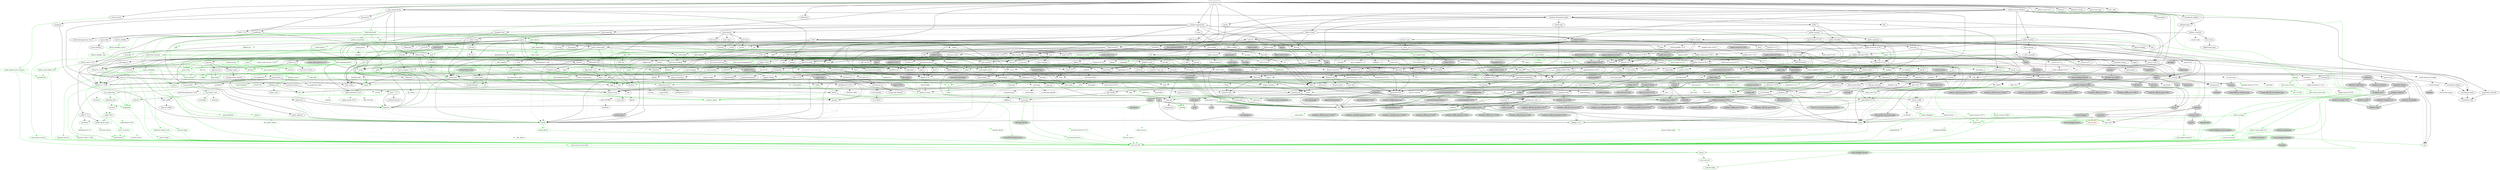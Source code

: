 digraph {
    0 [ label = "cat-gateway" shape = box]
    1 [ label = "anyhow" color = darkgreen]
    2 [ label = "base64 0.22.1" color = darkgreen]
    3 [ label = "bb8" ]
    4 [ label = "bb8-postgres" ]
    5 [ label = "bech32 0.11.0" ]
    6 [ label = "blake2b_simd" ]
    7 [ label = "build-info" ]
    8 [ label = "build-info-build" color = green3]
    9 [ label = "bytes" color = darkgreen]
    10 [ label = "c509-certificate" ]
    11 [ label = "cardano-blockchain-types" ]
    12 [ label = "cardano-chain-follower" ]
    13 [ label = "catalyst-signed-doc" ]
    14 [ label = "catalyst-types" ]
    15 [ label = "chrono" color = darkgreen]
    16 [ label = "clap" ]
    17 [ label = "const_format" ]
    18 [ label = "cpu-time" ]
    19 [ label = "crossbeam-skiplist" ]
    20 [ label = "darling" color = darkgreen]
    21 [ label = "dashmap 6.1.0" ]
    22 [ label = "derive_more 2.0.1" ]
    23 [ label = "dotenvy" ]
    24 [ label = "duration-string" ]
    25 [ label = "ed25519-dalek" ]
    26 [ label = "futures" ]
    27 [ label = "gethostname" ]
    28 [ label = "handlebars" ]
    29 [ label = "hex" ]
    30 [ label = "local-ip-address" ]
    31 [ label = "memory-stats" ]
    32 [ label = "mime" color = darkgreen]
    33 [ label = "minicbor 0.25.1" ]
    34 [ label = "minijinja" ]
    35 [ label = "moka" ]
    36 [ label = "num-bigint 0.4.6" color = darkgreen]
    37 [ label = "num-traits" color = darkgreen]
    38 [ label = "openssl" ]
    39 [ label = "orx-iterable" ]
    40 [ label = "pallas" ]
    41 [ label = "pallas-traverse 0.30.1" ]
    42 [ label = "panic-message" ]
    43 [ label = "poem" ]
    44 [ label = "poem-openapi" ]
    45 [ label = "poem-openapi-derive" color = green3]
    46 [ label = "prometheus" ]
    47 [ label = "rand 0.8.5" ]
    48 [ label = "rayon" ]
    49 [ label = "rbac-registration" ]
    50 [ label = "regex" color = darkgreen]
    51 [ label = "rust-embed" ]
    52 [ label = "scylla" ]
    53 [ label = "serde" color = darkgreen]
    54 [ label = "serde_json" color = darkgreen]
    55 [ label = "stats_alloc" ]
    56 [ label = "strum 0.26.3" ]
    57 [ label = "strum_macros 0.26.4" color = green3]
    58 [ label = "thiserror 1.0.69" color = darkgreen]
    59 [ label = "tokio" ]
    60 [ label = "tokio-postgres" ]
    61 [ label = "tracing" ]
    62 [ label = "tracing-subscriber" ]
    63 [ label = "ulid" ]
    64 [ label = "url" color = darkgreen]
    65 [ label = "uuid" ]
    66 [ label = "x509-cert" ]
    67 [ label = "async-trait" color = green3]
    68 [ label = "futures-util" ]
    69 [ label = "parking_lot" ]
    70 [ label = "arrayref" ]
    71 [ label = "arrayvec" ]
    72 [ label = "constant_time_eq" ]
    73 [ label = "bincode" color = darkgreen]
    74 [ label = "build-info-common" color = darkgreen]
    75 [ label = "build-info-proc" color = green3]
    76 [ label = "cargo_metadata" color = green3]
    77 [ label = "git2" color = green3, style = dashed]
    78 [ label = "glob" color = darkgreen]
    79 [ label = "pretty_assertions" color = green3]
    80 [ label = "rustc_version" color = green3]
    81 [ label = "zstd" color = darkgreen]
    82 [ label = "asn1-rs" ]
    83 [ label = "bimap" ]
    84 [ label = "oid" ]
    85 [ label = "oid-registry" ]
    86 [ label = "once_cell" color = darkgreen]
    87 [ label = "thiserror 2.0.12" color = darkgreen]
    88 [ label = "cbork-utils" ]
    89 [ label = "dirs" ]
    90 [ label = "ouroboros" ]
    91 [ label = "crossbeam-channel" ]
    92 [ label = "crossbeam-epoch" ]
    93 [ label = "hickory-resolver" ]
    94 [ label = "http 1.3.1" color = darkgreen]
    95 [ label = "humantime" ]
    96 [ label = "logcall" color = green3]
    97 [ label = "memx" ]
    98 [ label = "mithril-client" ]
    99 [ label = "pallas-crypto 0.30.1" ]
    100 [ label = "pallas-hardano" ]
    101 [ label = "tar" ]
    102 [ label = "tracing-log" ]
    103 [ label = "ureq" ]
    104 [ label = "brotli 7.0.0" ]
    105 [ label = "coset" ]
    106 [ label = "ed25519-bip32" ]
    107 [ label = "jsonpath-rust" ]
    108 [ label = "jsonschema" ]
    109 [ label = "base64-url" ]
    110 [ label = "displaydoc" color = green3]
    111 [ label = "fluent-uri" ]
    112 [ label = "fmmap" ]
    113 [ label = "orx-concurrent-vec" ]
    114 [ label = "strum 0.27.1" ]
    115 [ label = "android-tzdata" color = darkgreen, style = "dashed,filled", fillcolor = lightgrey]
    116 [ label = "iana-time-zone" color = darkgreen, style = "dashed,filled", fillcolor = lightgrey]
    117 [ label = "js-sys" color = darkgreen, style = filled, fillcolor = lightgrey]
    118 [ label = "wasm-bindgen" color = darkgreen, style = filled, fillcolor = lightgrey]
    119 [ label = "windows-link" color = darkgreen, style = filled, fillcolor = lightgrey]
    120 [ label = "clap_builder" ]
    121 [ label = "clap_derive" color = green3, style = dashed]
    122 [ label = "const_format_proc_macros" color = green3]
    123 [ label = "libc" color = darkgreen]
    124 [ label = "winapi" style = filled, fillcolor = lightgrey]
    125 [ label = "crossbeam-utils" ]
    126 [ label = "darling_core" color = darkgreen]
    127 [ label = "darling_macro" color = green3]
    128 [ label = "cfg-if" color = darkgreen]
    129 [ label = "hashbrown 0.14.5" ]
    130 [ label = "lock_api" ]
    131 [ label = "parking_lot_core" ]
    132 [ label = "derive_more-impl 2.0.1" color = green3]
    133 [ label = "curve25519-dalek" ]
    134 [ label = "ed25519" ]
    135 [ label = "rand_core 0.6.4" color = darkgreen]
    136 [ label = "sha2" color = darkgreen]
    137 [ label = "subtle" color = darkgreen]
    138 [ label = "zeroize" ]
    139 [ label = "futures-channel" ]
    140 [ label = "futures-core" ]
    141 [ label = "futures-executor" style = dashed]
    142 [ label = "futures-io" ]
    143 [ label = "futures-sink" ]
    144 [ label = "futures-task" ]
    145 [ label = "rustix 0.38.44" style = filled, fillcolor = lightgrey]
    146 [ label = "windows-targets 0.52.6" color = darkgreen, style = filled, fillcolor = lightgrey]
    147 [ label = "derive_builder" ]
    148 [ label = "log" color = darkgreen]
    149 [ label = "num-order" ]
    150 [ label = "pest" color = darkgreen]
    151 [ label = "pest_derive" color = green3]
    152 [ label = "neli" style = filled, fillcolor = lightgrey]
    153 [ label = "windows-sys 0.59.0" color = darkgreen, style = filled, fillcolor = lightgrey]
    154 [ label = "windows-sys 0.52.0" style = filled, fillcolor = lightgrey]
    155 [ label = "half 2.6.0" ]
    156 [ label = "minicbor-derive 0.15.3" color = green3, style = dashed]
    157 [ label = "async-lock" style = dashed]
    158 [ label = "event-listener" style = dashed]
    159 [ label = "loom" style = filled, fillcolor = lightgrey]
    160 [ label = "portable-atomic" ]
    161 [ label = "smallvec" color = darkgreen]
    162 [ label = "tagptr" ]
    163 [ label = "num-integer" color = darkgreen]
    164 [ label = "autocfg" color = green3]
    165 [ label = "bitflags 2.9.1" color = darkgreen]
    166 [ label = "foreign-types" ]
    167 [ label = "openssl-macros" color = green3]
    168 [ label = "openssl-sys" ]
    169 [ label = "orx-self-or" ]
    170 [ label = "pallas-addresses 0.30.1" ]
    171 [ label = "pallas-codec 0.30.1" ]
    172 [ label = "pallas-configs" ]
    173 [ label = "pallas-network 0.30.1" ]
    174 [ label = "pallas-primitives 0.30.1" ]
    175 [ label = "pallas-txbuilder" ]
    176 [ label = "pallas-utxorpc" ]
    177 [ label = "itertools 0.13.0" ]
    178 [ label = "paste" color = green3]
    179 [ label = "async-compression" style = dashed]
    180 [ label = "cookie" style = dashed]
    181 [ label = "headers" ]
    182 [ label = "http-body-util" ]
    183 [ label = "hyper 1.6.0" ]
    184 [ label = "hyper-util" ]
    185 [ label = "mime_guess" style = dashed]
    186 [ label = "multer" style = dashed]
    187 [ label = "nix" style = filled, fillcolor = lightgrey]
    188 [ label = "opentelemetry 0.27.1" style = dashed]
    189 [ label = "opentelemetry-prometheus" style = dashed]
    190 [ label = "percent-encoding" color = darkgreen]
    191 [ label = "pin-project-lite" ]
    192 [ label = "poem-derive" color = green3]
    193 [ label = "quick-xml" ]
    194 [ label = "rfc7239" ]
    195 [ label = "serde_urlencoded" ]
    196 [ label = "serde_yaml" color = darkgreen]
    197 [ label = "sync_wrapper 1.0.2" ]
    198 [ label = "tempfile" color = darkgreen]
    199 [ label = "time" style = dashed]
    200 [ label = "tokio-stream" ]
    201 [ label = "tokio-util" ]
    202 [ label = "wildmatch" ]
    203 [ label = "derive_more 1.0.0" color = darkgreen]
    204 [ label = "indexmap 2.9.0" color = darkgreen]
    205 [ label = "proc-macro-crate" color = green3]
    206 [ label = "proc-macro2" color = darkgreen]
    207 [ label = "quote" color = darkgreen]
    208 [ label = "syn 2.0.101" color = darkgreen]
    209 [ label = "fnv" color = darkgreen]
    210 [ label = "lazy_static" ]
    211 [ label = "memchr" color = darkgreen]
    212 [ label = "protobuf" style = dashed]
    213 [ label = "rand_chacha 0.3.1" ]
    214 [ label = "either" color = darkgreen]
    215 [ label = "rayon-core" ]
    216 [ label = "der-parser" ]
    217 [ label = "aho-corasick" color = darkgreen, style = dashed]
    218 [ label = "regex-automata 0.4.9" color = darkgreen]
    219 [ label = "regex-syntax 0.8.5" color = darkgreen]
    220 [ label = "rust-embed-impl" color = green3]
    221 [ label = "rust-embed-utils" color = darkgreen]
    222 [ label = "walkdir" color = darkgreen]
    223 [ label = "arc-swap" ]
    224 [ label = "byteorder" ]
    225 [ label = "dashmap 5.5.3" ]
    226 [ label = "histogram" ]
    227 [ label = "lz4_flex" ]
    228 [ label = "rand_pcg" ]
    229 [ label = "scylla-cql" ]
    230 [ label = "scylla-macros" color = green3]
    231 [ label = "snap" ]
    232 [ label = "socket2" ]
    233 [ label = "tokio-openssl" style = dashed]
    234 [ label = "serde_derive" color = green3]
    235 [ label = "itoa" color = darkgreen]
    236 [ label = "ryu" color = darkgreen]
    237 [ label = "heck 0.5.0" color = green3]
    238 [ label = "rustversion" color = red]
    239 [ label = "thiserror-impl 1.0.69" color = green3]
    240 [ label = "backtrace" style = filled, fillcolor = lightgrey]
    241 [ label = "mio" style = dashed]
    242 [ label = "signal-hook-registry" style = "dashed,filled", fillcolor = lightgrey]
    243 [ label = "tokio-macros" color = green3, style = dashed]
    244 [ label = "fallible-iterator" ]
    245 [ label = "phf" ]
    246 [ label = "postgres-protocol" ]
    247 [ label = "postgres-types" ]
    248 [ label = "rand 0.9.1" ]
    249 [ label = "whoami" ]
    250 [ label = "tracing-attributes" color = green3, style = dashed]
    251 [ label = "tracing-core" ]
    252 [ label = "matchers" style = dashed]
    253 [ label = "nu-ansi-term" style = dashed]
    254 [ label = "sharded-slab" style = dashed]
    255 [ label = "thread_local" style = dashed]
    256 [ label = "tracing-serde" style = dashed]
    257 [ label = "web-time" style = filled, fillcolor = lightgrey]
    258 [ label = "form_urlencoded" color = darkgreen]
    259 [ label = "idna" color = darkgreen]
    260 [ label = "getrandom 0.3.3" color = darkgreen, style = dashed]
    261 [ label = "const-oid" ]
    262 [ label = "der" ]
    263 [ label = "spki" ]
    264 [ label = "tls_codec" style = dashed]
    265 [ label = "futures-macro" color = green3, style = dashed]
    266 [ label = "pin-utils" ]
    267 [ label = "slab" style = dashed]
    268 [ label = "semver" color = darkgreen]
    269 [ label = "proc-macro-error2" color = green3]
    270 [ label = "camino" color = green3]
    271 [ label = "cargo-platform" color = green3]
    272 [ label = "libgit2-sys" color = green3, style = dashed]
    273 [ label = "diff" color = green3]
    274 [ label = "yansi" color = green3]
    275 [ label = "zstd-safe" color = darkgreen]
    276 [ label = "asn1-rs-derive" color = green3]
    277 [ label = "asn1-rs-impl" color = green3]
    278 [ label = "nom 7.1.3" ]
    279 [ label = "rusticata-macros" ]
    280 [ label = "thiserror-impl 2.0.12" color = green3]
    281 [ label = "dirs-sys" ]
    282 [ label = "aliasable" ]
    283 [ label = "ouroboros_macro" color = green3]
    284 [ label = "static_assertions" ]
    285 [ label = "hickory-proto" ]
    286 [ label = "ipconfig" style = "dashed,filled", fillcolor = lightgrey]
    287 [ label = "lru-cache" ]
    288 [ label = "resolv-conf" style = dashed]
    289 [ label = "rustls 0.21.12" style = dashed]
    290 [ label = "tokio-rustls 0.24.1" style = dashed]
    291 [ label = "proc-macro-error" color = green3]
    292 [ label = "cpufeatures" color = darkgreen, style = filled, fillcolor = lightgrey]
    293 [ label = "async-recursion" color = green3]
    294 [ label = "flate2" style = dashed]
    295 [ label = "flume" style = dashed]
    296 [ label = "getrandom 0.2.16" color = darkgreen]
    297 [ label = "mithril-common" style = filled, fillcolor = lightgrey]
    298 [ label = "reqwest" ]
    299 [ label = "slog" ]
    300 [ label = "cryptoxide" ]
    301 [ label = "binary-layout" ]
    302 [ label = "tap" ]
    303 [ label = "filetime" ]
    304 [ label = "xattr" style = "dashed,filled", fillcolor = lightgrey]
    305 [ label = "rustls 0.23.27" style = dashed]
    306 [ label = "rustls-native-certs 0.7.3" style = dashed]
    307 [ label = "rustls-pki-types" style = dashed]
    308 [ label = "webpki-roots 0.26.11" style = dashed]
    309 [ label = "alloc-no-stdlib" ]
    310 [ label = "alloc-stdlib" style = dashed]
    311 [ label = "brotli-decompressor 4.0.3" ]
    312 [ label = "ciborium" ]
    313 [ label = "ciborium-io" ]
    314 [ label = "ahash" ]
    315 [ label = "bytecount" ]
    316 [ label = "email_address" ]
    317 [ label = "fancy-regex" ]
    318 [ label = "fraction" ]
    319 [ label = "num-cmp" ]
    320 [ label = "referencing" ]
    321 [ label = "uuid-simd" ]
    322 [ label = "borrow-or-share" ]
    323 [ label = "ref-cast" ]
    324 [ label = "enum_dispatch" color = green3]
    325 [ label = "fs4" style = dashed]
    326 [ label = "memmap2" ]
    327 [ label = "parse-display" ]
    328 [ label = "orx-concurrent-option" ]
    329 [ label = "orx-fixed-vec" ]
    330 [ label = "orx-pinned-concurrent-col" ]
    331 [ label = "orx-pinned-vec" ]
    332 [ label = "orx-pseudo-default" ]
    333 [ label = "orx-split-vec" ]
    334 [ label = "strum_macros 0.27.1" color = green3, style = dashed]
    335 [ label = "android_system_properties" color = darkgreen, style = "dashed,filled", fillcolor = lightgrey]
    336 [ label = "core-foundation-sys" color = darkgreen, style = "dashed,filled", fillcolor = lightgrey]
    337 [ label = "iana-time-zone-haiku" color = darkgreen, style = "dashed,filled", fillcolor = lightgrey]
    338 [ label = "windows-core" color = darkgreen, style = filled, fillcolor = lightgrey]
    339 [ label = "wasm-bindgen-macro" color = green3, style = filled, fillcolor = lightgrey]
    340 [ label = "anstream" style = dashed]
    341 [ label = "anstyle" ]
    342 [ label = "clap_lex" ]
    343 [ label = "strsim" color = darkgreen, style = dashed]
    344 [ label = "unicode-xid" color = green3]
    345 [ label = "winapi-i686-pc-windows-gnu" style = filled, fillcolor = lightgrey]
    346 [ label = "winapi-x86_64-pc-windows-gnu" style = filled, fillcolor = lightgrey]
    347 [ label = "ident_case" color = darkgreen]
    348 [ label = "allocator-api2" style = dashed]
    349 [ label = "scopeguard" ]
    350 [ label = "redox_syscall" style = filled, fillcolor = lightgrey]
    351 [ label = "curve25519-dalek-derive" color = green3, style = filled, fillcolor = lightgrey]
    352 [ label = "digest 0.10.7" color = darkgreen]
    353 [ label = "fiat-crypto" style = filled, fillcolor = lightgrey]
    354 [ label = "pkcs8" style = dashed]
    355 [ label = "signature" ]
    356 [ label = "zeroize_derive" color = green3, style = dashed]
    357 [ label = "errno" color = darkgreen, style = filled, fillcolor = lightgrey]
    358 [ label = "linux-raw-sys 0.4.15" style = filled, fillcolor = lightgrey]
    359 [ label = "windows_aarch64_gnullvm 0.52.6" color = darkgreen, style = filled, fillcolor = lightgrey]
    360 [ label = "windows_aarch64_msvc 0.52.6" color = darkgreen, style = filled, fillcolor = lightgrey]
    361 [ label = "windows_i686_gnu 0.52.6" color = darkgreen, style = filled, fillcolor = lightgrey]
    362 [ label = "windows_i686_gnullvm 0.52.6" color = darkgreen, style = filled, fillcolor = lightgrey]
    363 [ label = "windows_i686_msvc 0.52.6" color = darkgreen, style = filled, fillcolor = lightgrey]
    364 [ label = "windows_x86_64_gnu 0.52.6" color = darkgreen, style = filled, fillcolor = lightgrey]
    365 [ label = "windows_x86_64_gnullvm 0.52.6" color = darkgreen, style = filled, fillcolor = lightgrey]
    366 [ label = "windows_x86_64_msvc 0.52.6" color = darkgreen, style = filled, fillcolor = lightgrey]
    367 [ label = "derive_builder_macro" color = green3]
    368 [ label = "num-modular" ]
    369 [ label = "ucd-trie" color = darkgreen]
    370 [ label = "pest_generator" color = green3]
    371 [ label = "neli-proc-macros" color = green3, style = filled, fillcolor = lightgrey]
    372 [ label = "crunchy" style = filled, fillcolor = lightgrey]
    373 [ label = "event-listener-strategy" style = dashed]
    374 [ label = "concurrent-queue" style = dashed]
    375 [ label = "parking" style = "dashed,filled", fillcolor = lightgrey]
    376 [ label = "generator" style = filled, fillcolor = lightgrey]
    377 [ label = "scoped-tls" style = filled, fillcolor = lightgrey]
    378 [ label = "foreign-types-shared" ]
    379 [ label = "cc" color = green3]
    380 [ label = "openssl-src" color = green3, style = dashed]
    381 [ label = "pkg-config" color = green3]
    382 [ label = "vcpkg" color = green3]
    383 [ label = "base58" ]
    384 [ label = "bech32 0.9.1" ]
    385 [ label = "crc" ]
    386 [ label = "minicbor 0.20.0" ]
    387 [ label = "num-rational" ]
    388 [ label = "serde_with 3.12.0" ]
    389 [ label = "criterion" ]
    390 [ label = "pallas-wallet" ]
    391 [ label = "pallas-applying" ]
    392 [ label = "prost-types 0.13.5" ]
    393 [ label = "utxorpc-spec" ]
    394 [ label = "brotli 8.0.1" style = dashed]
    395 [ label = "aes-gcm" style = dashed]
    396 [ label = "hkdf" style = dashed]
    397 [ label = "hmac" ]
    398 [ label = "version_check" color = green3]
    399 [ label = "base64 0.21.7" ]
    400 [ label = "headers-core" ]
    401 [ label = "httpdate" ]
    402 [ label = "sha1" ]
    403 [ label = "http-body 1.0.1" ]
    404 [ label = "h2 0.4.10" style = dashed]
    405 [ label = "httparse" style = dashed]
    406 [ label = "want" style = dashed]
    407 [ label = "tower-service" ]
    408 [ label = "unicase" color = darkgreen, style = dashed]
    409 [ label = "encoding_rs" style = dashed]
    410 [ label = "spin" style = dashed]
    411 [ label = "cfg_aliases" color = green3, style = filled, fillcolor = lightgrey]
    412 [ label = "opentelemetry 0.24.0" style = dashed]
    413 [ label = "opentelemetry_sdk" style = dashed]
    414 [ label = "uncased" ]
    415 [ label = "unsafe-libyaml" color = darkgreen]
    416 [ label = "fastrand" color = darkgreen]
    417 [ label = "rustix 1.0.7" color = darkgreen, style = filled, fillcolor = lightgrey]
    418 [ label = "deranged" style = dashed]
    419 [ label = "num-conv" color = darkgreen, style = dashed]
    420 [ label = "powerfmt" style = dashed]
    421 [ label = "time-core" color = darkgreen, style = dashed]
    422 [ label = "time-macros" color = green3, style = dashed]
    423 [ label = "derive_more-impl 1.0.0" color = green3]
    424 [ label = "equivalent" color = darkgreen]
    425 [ label = "hashbrown 0.15.3" color = darkgreen]
    426 [ label = "toml_edit" color = green3]
    427 [ label = "unicode-ident" color = darkgreen]
    428 [ label = "ppv-lite86" ]
    429 [ label = "crossbeam-deque" ]
    430 [ label = "same-file" color = darkgreen]
    431 [ label = "winapi-util" color = darkgreen, style = filled, fillcolor = lightgrey]
    432 [ label = "twox-hash" style = dashed]
    433 [ label = "bigdecimal" style = dashed]
    434 [ label = "num-bigint 0.3.3" style = dashed]
    435 [ label = "secrecy" style = dashed]
    436 [ label = "stable_deref_trait" color = darkgreen]
    437 [ label = "yoke 0.7.5" ]
    438 [ label = "addr2line" style = filled, fillcolor = lightgrey]
    439 [ label = "miniz_oxide" ]
    440 [ label = "object" style = filled, fillcolor = lightgrey]
    441 [ label = "rustc-demangle" style = filled, fillcolor = lightgrey]
    442 [ label = "wasi 0.11.0+wasi-snapshot-preview1" color = darkgreen, style = filled, fillcolor = lightgrey]
    443 [ label = "phf_shared" ]
    444 [ label = "md-5" ]
    445 [ label = "stringprep" ]
    446 [ label = "rand_chacha 0.9.0" style = dashed]
    447 [ label = "rand_core 0.9.3" ]
    448 [ label = "wasite" style = filled, fillcolor = lightgrey]
    449 [ label = "web-sys" style = filled, fillcolor = lightgrey]
    450 [ label = "valuable" style = "dashed,filled", fillcolor = lightgrey]
    451 [ label = "regex-automata 0.1.10" style = dashed]
    452 [ label = "overload" style = dashed]
    453 [ label = "idna_adapter" color = darkgreen]
    454 [ label = "utf8_iter" color = darkgreen]
    455 [ label = "r-efi" color = darkgreen, style = "dashed,filled", fillcolor = lightgrey]
    456 [ label = "wasi 0.14.2+wasi-0.2.4" color = darkgreen, style = "dashed,filled", fillcolor = lightgrey]
    457 [ label = "der_derive" color = green3, style = dashed]
    458 [ label = "flagset" style = dashed]
    459 [ label = "pem-rfc7468" style = dashed]
    460 [ label = "base64ct" style = dashed]
    461 [ label = "tls_codec_derive" color = green3, style = dashed]
    462 [ label = "proc-macro-error-attr2" color = green3]
    463 [ label = "libz-sys" color = green3, style = dashed]
    464 [ label = "zstd-sys" color = darkgreen]
    465 [ label = "synstructure" color = green3]
    466 [ label = "minimal-lexical" ]
    467 [ label = "option-ext" ]
    468 [ label = "redox_users" style = filled, fillcolor = lightgrey]
    469 [ label = "windows-sys 0.48.0" style = filled, fillcolor = lightgrey]
    470 [ label = "heck 0.4.1" color = green3]
    471 [ label = "proc-macro2-diagnostics" color = green3]
    472 [ label = "data-encoding" ]
    473 [ label = "enum-as-inner" color = green3]
    474 [ label = "ipnet" ]
    475 [ label = "rustls-pemfile 1.0.4" style = dashed]
    476 [ label = "tinyvec" ]
    477 [ label = "widestring" style = "dashed,filled", fillcolor = lightgrey]
    478 [ label = "winreg" style = "dashed,filled", fillcolor = lightgrey]
    479 [ label = "linked-hash-map" ]
    480 [ label = "ring" style = dashed]
    481 [ label = "rustls-webpki 0.101.7" style = dashed]
    482 [ label = "sct" style = dashed]
    483 [ label = "proc-macro-error-attr" color = green3]
    484 [ label = "syn 1.0.109" color = green3]
    485 [ label = "crc32fast" style = dashed]
    486 [ label = "nanorand" style = dashed]
    487 [ label = "blake2 0.10.6" style = filled, fillcolor = lightgrey]
    488 [ label = "ckb-merkle-mountain-range" style = filled, fillcolor = lightgrey]
    489 [ label = "fixed" style = filled, fillcolor = lightgrey]
    490 [ label = "kes-summed-ed25519" style = filled, fillcolor = lightgrey]
    491 [ label = "mithril-build-script" color = green3, style = filled, fillcolor = lightgrey]
    492 [ label = "mithril-stm" style = filled, fillcolor = lightgrey]
    493 [ label = "nom 8.0.0" style = filled, fillcolor = lightgrey]
    494 [ label = "pallas-addresses 0.32.0" style = "dashed,filled", fillcolor = lightgrey]
    495 [ label = "pallas-codec 0.32.0" style = "dashed,filled", fillcolor = lightgrey]
    496 [ label = "pallas-network 0.32.0" style = "dashed,filled", fillcolor = lightgrey]
    497 [ label = "pallas-primitives 0.32.0" style = "dashed,filled", fillcolor = lightgrey]
    498 [ label = "pallas-traverse 0.32.0" style = "dashed,filled", fillcolor = lightgrey]
    499 [ label = "serde_bytes" style = filled, fillcolor = lightgrey]
    500 [ label = "typetag" style = filled, fillcolor = lightgrey]
    501 [ label = "hyper-rustls" style = "dashed,filled", fillcolor = lightgrey]
    502 [ label = "quinn" style = "dashed,filled", fillcolor = lightgrey]
    503 [ label = "rustls-native-certs 0.8.1" style = "dashed,filled", fillcolor = lightgrey]
    504 [ label = "rustls-pemfile 2.2.0" style = dashed]
    505 [ label = "system-configuration" style = "dashed,filled", fillcolor = lightgrey]
    506 [ label = "tokio-rustls 0.26.2" style = "dashed,filled", fillcolor = lightgrey]
    507 [ label = "tower 0.5.2" style = filled, fillcolor = lightgrey]
    508 [ label = "wasm-bindgen-futures" style = filled, fillcolor = lightgrey]
    509 [ label = "wasm-streams" style = "dashed,filled", fillcolor = lightgrey]
    510 [ label = "windows-registry" style = filled, fillcolor = lightgrey]
    511 [ label = "doc-comment" ]
    512 [ label = "libredox" style = filled, fillcolor = lightgrey]
    513 [ label = "rustls-webpki 0.103.3" style = dashed]
    514 [ label = "openssl-probe" style = "dashed,filled", fillcolor = lightgrey]
    515 [ label = "schannel" style = "dashed,filled", fillcolor = lightgrey]
    516 [ label = "security-framework 2.11.1" style = "dashed,filled", fillcolor = lightgrey]
    517 [ label = "webpki-roots 1.0.0" style = dashed]
    518 [ label = "ciborium-ll" ]
    519 [ label = "zerocopy" ]
    520 [ label = "bit-set" ]
    521 [ label = "num" ]
    522 [ label = "outref" ]
    523 [ label = "vsimd" ]
    524 [ label = "ref-cast-impl" color = green3]
    525 [ label = "parse-display-derive" color = green3]
    526 [ label = "windows-implement" color = green3, style = filled, fillcolor = lightgrey]
    527 [ label = "windows-interface" color = green3, style = filled, fillcolor = lightgrey]
    528 [ label = "windows-result" color = darkgreen, style = filled, fillcolor = lightgrey]
    529 [ label = "windows-strings 0.4.1" color = darkgreen, style = filled, fillcolor = lightgrey]
    530 [ label = "wasm-bindgen-macro-support" color = green3, style = filled, fillcolor = lightgrey]
    531 [ label = "anstyle-parse" style = dashed]
    532 [ label = "anstyle-query" style = dashed]
    533 [ label = "anstyle-wincon" style = "dashed,filled", fillcolor = lightgrey]
    534 [ label = "colorchoice" style = dashed]
    535 [ label = "is_terminal_polyfill" style = dashed]
    536 [ label = "utf8parse" style = dashed]
    537 [ label = "block-buffer" color = darkgreen, style = dashed]
    538 [ label = "crypto-common" color = darkgreen]
    539 [ label = "derive_builder_core" color = green3]
    540 [ label = "pest_meta" color = green3]
    541 [ label = "windows" style = filled, fillcolor = lightgrey]
    542 [ label = "jobserver" color = green3, style = dashed]
    543 [ label = "shlex" color = green3]
    544 [ label = "crc-catalog" ]
    545 [ label = "half 1.8.3" style = dashed]
    546 [ label = "minicbor-derive 0.13.0" color = green3, style = dashed]
    547 [ label = "indexmap 1.9.3" style = dashed]
    548 [ label = "serde_with_macros 3.12.0" color = green3, style = dashed]
    549 [ label = "anes" ]
    550 [ label = "cast" ]
    551 [ label = "criterion-plot" ]
    552 [ label = "is-terminal" ]
    553 [ label = "itertools 0.10.5" ]
    554 [ label = "oorandom" ]
    555 [ label = "plotters" style = dashed]
    556 [ label = "tinytemplate" ]
    557 [ label = "bip39" ]
    558 [ label = "prost 0.13.5" ]
    559 [ label = "pbjson" ]
    560 [ label = "pbjson-types" ]
    561 [ label = "prost 0.12.6" color = darkgreen]
    562 [ label = "tonic" ]
    563 [ label = "brotli-decompressor 5.0.0" style = dashed]
    564 [ label = "aead" style = dashed]
    565 [ label = "aes" style = dashed]
    566 [ label = "cipher" style = dashed]
    567 [ label = "ctr" style = dashed]
    568 [ label = "ghash" style = dashed]
    569 [ label = "atomic-waker" style = dashed]
    570 [ label = "try-lock" style = dashed]
    571 [ label = "linux-raw-sys 0.9.4" color = darkgreen, style = filled, fillcolor = lightgrey]
    572 [ label = "toml_datetime" color = green3]
    573 [ label = "winnow" color = green3, style = dashed]
    574 [ label = "libm" style = dashed]
    575 [ label = "yoke-derive 0.7.5" color = green3, style = dashed]
    576 [ label = "zerofrom" color = darkgreen]
    577 [ label = "gimli" style = filled, fillcolor = lightgrey]
    578 [ label = "adler2" ]
    579 [ label = "siphasher" ]
    580 [ label = "unicode-bidi" ]
    581 [ label = "unicode-normalization" ]
    582 [ label = "unicode-properties" ]
    583 [ label = "regex-syntax 0.6.29" style = dashed]
    584 [ label = "icu_normalizer" color = darkgreen]
    585 [ label = "icu_properties" color = darkgreen]
    586 [ label = "wit-bindgen-rt" color = darkgreen, style = "dashed,filled", fillcolor = lightgrey]
    587 [ label = "windows-targets 0.48.5" style = filled, fillcolor = lightgrey]
    588 [ label = "tinyvec_macros" style = dashed]
    589 [ label = "untrusted" style = dashed]
    590 [ label = "az" style = filled, fillcolor = lightgrey]
    591 [ label = "bytemuck" style = filled, fillcolor = lightgrey]
    592 [ label = "typenum" color = darkgreen]
    593 [ label = "blake2 0.9.2" style = filled, fillcolor = lightgrey]
    594 [ label = "rand_core 0.5.1" style = filled, fillcolor = lightgrey]
    595 [ label = "serde_with 2.3.3" style = "dashed,filled", fillcolor = lightgrey]
    596 [ label = "blst" style = filled, fillcolor = lightgrey]
    597 [ label = "pallas-crypto 0.32.0" style = "dashed,filled", fillcolor = lightgrey]
    598 [ label = "erased-serde" style = filled, fillcolor = lightgrey]
    599 [ label = "inventory" style = filled, fillcolor = lightgrey]
    600 [ label = "typetag-impl" color = green3, style = filled, fillcolor = lightgrey]
    601 [ label = "quinn-proto" style = "dashed,filled", fillcolor = lightgrey]
    602 [ label = "quinn-udp" style = "dashed,filled", fillcolor = lightgrey]
    603 [ label = "rustc-hash" style = "dashed,filled", fillcolor = lightgrey]
    604 [ label = "security-framework 3.2.0" style = "dashed,filled", fillcolor = lightgrey]
    605 [ label = "core-foundation 0.9.4" style = "dashed,filled", fillcolor = lightgrey]
    606 [ label = "system-configuration-sys" style = "dashed,filled", fillcolor = lightgrey]
    607 [ label = "tower-layer" ]
    608 [ label = "windows-strings 0.3.1" style = filled, fillcolor = lightgrey]
    609 [ label = "windows-targets 0.53.0" style = filled, fillcolor = lightgrey]
    610 [ label = "security-framework-sys" style = "dashed,filled", fillcolor = lightgrey]
    611 [ label = "zerocopy-derive" color = green3, style = filled, fillcolor = lightgrey]
    612 [ label = "bit-vec" ]
    613 [ label = "num-complex" ]
    614 [ label = "num-iter" ]
    615 [ label = "structmeta" color = green3]
    616 [ label = "wasm-bindgen-backend" color = green3, style = filled, fillcolor = lightgrey]
    617 [ label = "wasm-bindgen-shared" color = green3, style = filled, fillcolor = lightgrey]
    618 [ label = "generic-array" color = darkgreen]
    619 [ label = "windows-collections" style = filled, fillcolor = lightgrey]
    620 [ label = "windows-future" style = filled, fillcolor = lightgrey]
    621 [ label = "windows-numerics" style = filled, fillcolor = lightgrey]
    622 [ label = "hashbrown 0.12.3" style = dashed]
    623 [ label = "hermit-abi 0.5.1" style = filled, fillcolor = lightgrey]
    624 [ label = "plotters-backend" style = dashed]
    625 [ label = "plotters-svg" style = dashed]
    626 [ label = "bitcoin_hashes" ]
    627 [ label = "prost-derive 0.13.5" color = green3, style = dashed]
    628 [ label = "pbjson-build" color = green3]
    629 [ label = "prost-build" color = green3]
    630 [ label = "prost-derive 0.12.6" color = green3, style = dashed]
    631 [ label = "async-stream" style = dashed]
    632 [ label = "axum" style = dashed]
    633 [ label = "h2 0.3.26" style = dashed]
    634 [ label = "http 0.2.12" ]
    635 [ label = "http-body 0.4.6" ]
    636 [ label = "hyper 0.14.32" style = dashed]
    637 [ label = "hyper-timeout" style = dashed]
    638 [ label = "pin-project" ]
    639 [ label = "tower 0.4.13" style = dashed]
    640 [ label = "inout" style = dashed]
    641 [ label = "opaque-debug" ]
    642 [ label = "polyval" style = dashed]
    643 [ label = "zerofrom-derive" color = green3, style = dashed]
    644 [ label = "icu_collections" color = darkgreen]
    645 [ label = "icu_normalizer_data" color = darkgreen, style = dashed]
    646 [ label = "icu_provider" color = darkgreen]
    647 [ label = "zerovec" color = darkgreen]
    648 [ label = "icu_locale_core" color = darkgreen]
    649 [ label = "icu_properties_data" color = darkgreen, style = dashed]
    650 [ label = "potential_utf" color = darkgreen]
    651 [ label = "zerotrie" color = darkgreen]
    652 [ label = "windows_aarch64_gnullvm 0.48.5" style = filled, fillcolor = lightgrey]
    653 [ label = "windows_aarch64_msvc 0.48.5" style = filled, fillcolor = lightgrey]
    654 [ label = "windows_i686_gnu 0.48.5" style = filled, fillcolor = lightgrey]
    655 [ label = "windows_i686_msvc 0.48.5" style = filled, fillcolor = lightgrey]
    656 [ label = "windows_x86_64_gnu 0.48.5" style = filled, fillcolor = lightgrey]
    657 [ label = "windows_x86_64_gnullvm 0.48.5" style = filled, fillcolor = lightgrey]
    658 [ label = "windows_x86_64_msvc 0.48.5" style = filled, fillcolor = lightgrey]
    659 [ label = "crypto-mac" style = filled, fillcolor = lightgrey]
    660 [ label = "digest 0.9.0" style = filled, fillcolor = lightgrey]
    661 [ label = "base64 0.13.1" style = "dashed,filled", fillcolor = lightgrey]
    662 [ label = "serde_with_macros 2.3.3" color = green3, style = "dashed,filled", fillcolor = lightgrey]
    663 [ label = "threadpool" style = filled, fillcolor = lightgrey]
    664 [ label = "typeid" style = filled, fillcolor = lightgrey]
    665 [ label = "lru-slab" style = "dashed,filled", fillcolor = lightgrey]
    666 [ label = "core-foundation 0.10.0" style = "dashed,filled", fillcolor = lightgrey]
    667 [ label = "windows_aarch64_gnullvm 0.53.0" style = filled, fillcolor = lightgrey]
    668 [ label = "windows_aarch64_msvc 0.53.0" style = filled, fillcolor = lightgrey]
    669 [ label = "windows_i686_gnu 0.53.0" style = filled, fillcolor = lightgrey]
    670 [ label = "windows_i686_gnullvm 0.53.0" style = filled, fillcolor = lightgrey]
    671 [ label = "windows_i686_msvc 0.53.0" style = filled, fillcolor = lightgrey]
    672 [ label = "windows_x86_64_gnu 0.53.0" style = filled, fillcolor = lightgrey]
    673 [ label = "windows_x86_64_gnullvm 0.53.0" style = filled, fillcolor = lightgrey]
    674 [ label = "windows_x86_64_msvc 0.53.0" style = filled, fillcolor = lightgrey]
    675 [ label = "structmeta-derive" color = green3]
    676 [ label = "bumpalo" color = green3, style = filled, fillcolor = lightgrey]
    677 [ label = "windows-threading" style = filled, fillcolor = lightgrey]
    678 [ label = "bitcoin-internals" ]
    679 [ label = "hex-conservative" ]
    680 [ label = "itertools 0.14.0" color = green3, style = dashed]
    681 [ label = "itertools 0.11.0" color = green3]
    682 [ label = "prost-types 0.12.6" color = green3]
    683 [ label = "itertools 0.12.1" color = green3]
    684 [ label = "multimap" color = green3]
    685 [ label = "petgraph" color = green3]
    686 [ label = "prettyplease" color = green3, style = dashed]
    687 [ label = "async-stream-impl" color = green3, style = dashed]
    688 [ label = "axum-core" style = dashed]
    689 [ label = "bitflags 1.3.2" style = dashed]
    690 [ label = "matchit" style = dashed]
    691 [ label = "sync_wrapper 0.1.2" style = dashed]
    692 [ label = "tokio-io-timeout" style = dashed]
    693 [ label = "pin-project-internal" color = green3]
    694 [ label = "universal-hash" style = dashed]
    695 [ label = "yoke 0.8.0" color = darkgreen]
    696 [ label = "tinystr" color = darkgreen]
    697 [ label = "writeable" color = darkgreen]
    698 [ label = "zerovec-derive" color = green3, style = dashed]
    699 [ label = "litemap" color = darkgreen]
    700 [ label = "num_cpus" style = filled, fillcolor = lightgrey]
    701 [ label = "fixedbitset" color = green3]
    702 [ label = "yoke-derive 0.8.0" color = green3, style = dashed]
    703 [ label = "hermit-abi 0.3.9" style = filled, fillcolor = lightgrey]
    0 -> 4 [ ]
    0 -> 7 [ ]
    0 -> 8 [ color = green3]
    0 -> 12 [ ]
    0 -> 13 [ ]
    0 -> 17 [ ]
    0 -> 22 [ ]
    0 -> 23 [ ]
    0 -> 24 [ ]
    0 -> 27 [ ]
    0 -> 28 [ ]
    0 -> 30 [ ]
    0 -> 31 [ ]
    0 -> 34 [ ]
    0 -> 42 [ ]
    0 -> 44 [ ]
    0 -> 49 [ ]
    0 -> 52 [ ]
    0 -> 55 [ ]
    0 -> 63 [ ]
    3 -> 67 [ color = green3]
    3 -> 68 [ ]
    3 -> 59 [ ]
    4 -> 3 [ ]
    4 -> 60 [ ]
    6 -> 70 [ ]
    6 -> 71 [ ]
    6 -> 72 [ ]
    7 -> 75 [ color = green3]
    8 -> 1 [ color = green3]
    8 -> 2 [ color = green3]
    8 -> 73 [ color = green3]
    8 -> 74 [ color = green3]
    8 -> 76 [ color = green3]
    8 -> 77 [ color = green3, style = dotted]
    8 -> 78 [ color = green3]
    8 -> 79 [ color = green3]
    8 -> 80 [ color = green3]
    8 -> 81 [ color = green3]
    10 -> 1 [ ]
    10 -> 83 [ ]
    10 -> 25 [ ]
    10 -> 29 [ ]
    10 -> 33 [ ]
    10 -> 84 [ ]
    10 -> 85 [ ]
    10 -> 50 [ ]
    10 -> 56 [ ]
    10 -> 87 [ ]
    11 -> 14 [ ]
    11 -> 88 [ ]
    11 -> 21 [ ]
    11 -> 89 [ ]
    11 -> 90 [ ]
    11 -> 40 [ ]
    11 -> 56 [ ]
    12 -> 11 [ ]
    12 -> 18 [ ]
    12 -> 19 [ ]
    12 -> 93 [ ]
    12 -> 95 [ ]
    12 -> 96 [ color = green3]
    12 -> 97 [ ]
    12 -> 98 [ ]
    12 -> 35 [ ]
    12 -> 100 [ ]
    12 -> 103 [ ]
    13 -> 1 [ ]
    13 -> 104 [ ]
    13 -> 14 [ ]
    13 -> 16 [ ]
    13 -> 105 [ ]
    13 -> 106 [ ]
    13 -> 26 [ ]
    13 -> 107 [ ]
    13 -> 108 [ ]
    13 -> 56 [ ]
    14 -> 109 [ ]
    14 -> 6 [ ]
    14 -> 15 [ ]
    14 -> 110 [ color = green3]
    14 -> 25 [ ]
    14 -> 111 [ ]
    14 -> 112 [ ]
    14 -> 33 [ ]
    14 -> 113 [ ]
    14 -> 99 [ ]
    14 -> 114 [ ]
    14 -> 87 [ ]
    14 -> 61 [ ]
    14 -> 65 [ ]
    15 -> 115 [ color = darkgreen, arrowType = empty, fillcolor = lightgrey, style = dotted]
    15 -> 116 [ color = darkgreen, arrowType = empty, fillcolor = lightgrey, style = dotted]
    15 -> 37 [ color = darkgreen]
    15 -> 53 [ color = darkgreen, style = dotted]
    16 -> 120 [ ]
    16 -> 121 [ color = green3, style = dotted]
    17 -> 122 [ color = green3]
    18 -> 123 [ arrowType = empty, fillcolor = lightgrey]
    18 -> 124 [ arrowType = empty, fillcolor = lightgrey]
    19 -> 92 [ ]
    20 -> 127 [ color = green3]
    21 -> 129 [ ]
    21 -> 130 [ ]
    21 -> 131 [ ]
    21 -> 48 [ style = dotted]
    22 -> 132 [ color = green3]
    25 -> 133 [ ]
    25 -> 134 [ ]
    25 -> 136 [ ]
    26 -> 141 [ style = dotted]
    27 -> 145 [ arrowType = empty, fillcolor = lightgrey]
    28 -> 147 [ ]
    28 -> 149 [ ]
    28 -> 151 [ color = green3]
    28 -> 54 [ ]
    30 -> 152 [ arrowType = empty, fillcolor = lightgrey]
    30 -> 58 [ ]
    30 -> 153 [ arrowType = empty, fillcolor = lightgrey]
    31 -> 123 [ arrowType = empty, fillcolor = lightgrey]
    31 -> 154 [ arrowType = empty, fillcolor = lightgrey]
    33 -> 155 [ style = dotted]
    33 -> 156 [ color = green3, style = dotted]
    34 -> 53 [ ]
    35 -> 157 [ style = dotted]
    35 -> 91 [ ]
    35 -> 92 [ ]
    35 -> 68 [ style = dotted]
    35 -> 159 [ arrowType = empty, fillcolor = lightgrey]
    35 -> 69 [ ]
    35 -> 160 [ ]
    35 -> 80 [ color = green3, arrowType = empty, fillcolor = lightgrey]
    35 -> 162 [ ]
    35 -> 58 [ ]
    35 -> 65 [ ]
    36 -> 163 [ color = darkgreen]
    37 -> 164 [ color = green3]
    38 -> 166 [ ]
    38 -> 167 [ color = green3]
    38 -> 168 [ ]
    39 -> 169 [ ]
    40 -> 172 [ ]
    40 -> 173 [ ]
    40 -> 175 [ ]
    40 -> 176 [ ]
    41 -> 177 [ ]
    41 -> 170 [ ]
    41 -> 174 [ ]
    41 -> 178 [ color = green3]
    43 -> 179 [ style = dotted]
    43 -> 15 [ style = dotted]
    43 -> 180 [ style = dotted]
    43 -> 181 [ ]
    43 -> 29 [ style = dotted]
    43 -> 182 [ ]
    43 -> 184 [ ]
    43 -> 185 [ style = dotted]
    43 -> 186 [ style = dotted]
    43 -> 187 [ arrowType = empty, fillcolor = lightgrey]
    43 -> 188 [ style = dotted]
    43 -> 189 [ style = dotted]
    43 -> 192 [ color = green3]
    43 -> 193 [ style = dotted]
    43 -> 50 [ ]
    43 -> 194 [ ]
    43 -> 51 [ style = dotted]
    43 -> 54 [ ]
    43 -> 195 [ ]
    43 -> 196 [ style = dotted]
    43 -> 197 [ ]
    43 -> 198 [ style = dotted]
    43 -> 87 [ ]
    43 -> 200 [ style = dotted]
    43 -> 202 [ ]
    44 -> 203 [ ]
    44 -> 43 [ ]
    44 -> 45 [ color = green3]
    44 -> 64 [ style = dotted]
    44 -> 65 [ style = dotted]
    45 -> 20 [ color = green3]
    45 -> 94 [ color = green3]
    45 -> 32 [ color = green3]
    45 -> 205 [ color = green3]
    45 -> 50 [ color = green3]
    45 -> 58 [ color = green3]
    46 -> 209 [ ]
    46 -> 210 [ ]
    46 -> 211 [ ]
    46 -> 69 [ ]
    46 -> 212 [ style = dotted]
    46 -> 58 [ ]
    47 -> 213 [ style = dotted]
    48 -> 214 [ ]
    48 -> 215 [ ]
    49 -> 104 [ ]
    49 -> 10 [ ]
    49 -> 11 [ ]
    49 -> 216 [ ]
    49 -> 66 [ ]
    49 -> 81 [ ]
    50 -> 218 [ color = darkgreen]
    51 -> 220 [ color = green3]
    52 -> 223 [ ]
    52 -> 2 [ style = dotted]
    52 -> 225 [ ]
    52 -> 26 [ ]
    52 -> 226 [ ]
    52 -> 177 [ ]
    52 -> 210 [ ]
    52 -> 47 [ ]
    52 -> 228 [ ]
    52 -> 229 [ ]
    52 -> 196 [ style = dotted]
    52 -> 233 [ style = dotted]
    52 -> 61 [ ]
    52 -> 64 [ style = dotted]
    53 -> 234 [ color = green3, style = dotted]
    53 -> 234 [ color = green3, arrowType = empty, fillcolor = lightgrey]
    54 -> 235 [ color = darkgreen]
    54 -> 211 [ color = darkgreen]
    54 -> 236 [ color = darkgreen]
    54 -> 53 [ color = darkgreen]
    56 -> 57 [ color = green3, style = dotted]
    57 -> 237 [ color = green3]
    57 -> 238 [ color = green3]
    57 -> 208 [ color = green3]
    58 -> 239 [ color = green3]
    59 -> 240 [ arrowType = empty, fillcolor = lightgrey]
    59 -> 9 [ style = dotted]
    59 -> 241 [ style = dotted]
    59 -> 69 [ style = dotted]
    59 -> 191 [ ]
    59 -> 242 [ arrowType = empty, fillcolor = lightgrey, style = dotted]
    59 -> 232 [ arrowType = empty, fillcolor = lightgrey, style = dotted]
    59 -> 243 [ color = green3, style = dotted]
    60 -> 67 [ color = green3]
    60 -> 68 [ ]
    60 -> 190 [ ]
    60 -> 245 [ ]
    60 -> 247 [ ]
    60 -> 201 [ ]
    60 -> 249 [ ]
    61 -> 148 [ style = dotted]
    61 -> 191 [ ]
    61 -> 250 [ color = green3, style = dotted]
    61 -> 251 [ ]
    62 -> 252 [ style = dotted]
    62 -> 253 [ style = dotted]
    62 -> 50 [ style = dotted]
    62 -> 54 [ style = dotted]
    62 -> 254 [ style = dotted]
    62 -> 161 [ style = dotted]
    62 -> 255 [ style = dotted]
    62 -> 199 [ style = dotted]
    62 -> 61 [ style = dotted]
    62 -> 102 [ style = dotted]
    62 -> 256 [ style = dotted]
    63 -> 248 [ style = dotted]
    63 -> 65 [ style = dotted]
    63 -> 257 [ arrowType = empty, fillcolor = lightgrey]
    64 -> 258 [ color = darkgreen]
    64 -> 259 [ color = darkgreen]
    65 -> 260 [ arrowType = empty, fillcolor = lightgrey, style = dotted]
    65 -> 53 [ style = dotted]
    66 -> 263 [ ]
    66 -> 264 [ style = dotted]
    67 -> 208 [ color = green3]
    68 -> 139 [ style = dotted]
    68 -> 142 [ style = dotted]
    68 -> 265 [ color = green3, style = dotted]
    68 -> 144 [ ]
    68 -> 211 [ style = dotted]
    68 -> 191 [ ]
    68 -> 266 [ ]
    68 -> 267 [ style = dotted]
    69 -> 130 [ ]
    69 -> 131 [ ]
    73 -> 53 [ color = darkgreen]
    74 -> 15 [ color = darkgreen]
    74 -> 203 [ color = darkgreen]
    74 -> 268 [ color = darkgreen]
    75 -> 1 [ color = green3]
    75 -> 2 [ color = green3]
    75 -> 73 [ color = green3]
    75 -> 74 [ color = green3]
    75 -> 36 [ color = green3]
    75 -> 269 [ color = green3]
    75 -> 54 [ color = green3]
    75 -> 81 [ color = green3]
    76 -> 270 [ color = green3]
    76 -> 271 [ color = green3]
    76 -> 268 [ color = green3]
    76 -> 54 [ color = green3]
    76 -> 58 [ color = green3]
    77 -> 272 [ color = green3, style = dashed]
    77 -> 64 [ color = green3, style = dashed]
    79 -> 273 [ color = green3]
    79 -> 274 [ color = green3]
    80 -> 268 [ color = green3]
    81 -> 275 [ color = darkgreen]
    82 -> 276 [ color = green3]
    82 -> 277 [ color = green3]
    82 -> 110 [ color = green3]
    82 -> 37 [ ]
    82 -> 279 [ ]
    82 -> 58 [ ]
    85 -> 82 [ ]
    87 -> 280 [ color = green3]
    88 -> 33 [ ]
    89 -> 281 [ ]
    90 -> 282 [ ]
    90 -> 283 [ color = green3]
    90 -> 284 [ ]
    91 -> 125 [ ]
    92 -> 125 [ ]
    93 -> 285 [ ]
    93 -> 286 [ arrowType = empty, fillcolor = lightgrey, style = dotted]
    93 -> 287 [ ]
    93 -> 288 [ style = dotted]
    94 -> 9 [ color = darkgreen]
    94 -> 209 [ color = darkgreen]
    94 -> 235 [ color = darkgreen]
    96 -> 291 [ color = green3]
    96 -> 208 [ color = green3]
    97 -> 292 [ arrowType = empty, fillcolor = lightgrey]
    98 -> 293 [ color = green3]
    98 -> 294 [ style = dotted]
    98 -> 295 [ style = dotted]
    98 -> 26 [ ]
    98 -> 297 [ arrowType = empty, fillcolor = lightgrey]
    98 -> 297 [ arrowType = empty, fillcolor = lightgrey]
    98 -> 298 [ ]
    98 -> 101 [ style = dotted]
    98 -> 65 [ ]
    98 -> 65 [ arrowType = empty, fillcolor = lightgrey]
    98 -> 81 [ style = dotted]
    99 -> 300 [ ]
    99 -> 171 [ ]
    99 -> 135 [ ]
    100 -> 301 [ ]
    100 -> 173 [ ]
    100 -> 41 [ ]
    100 -> 302 [ ]
    101 -> 303 [ ]
    101 -> 304 [ arrowType = empty, fillcolor = lightgrey, style = dotted]
    102 -> 148 [ ]
    102 -> 251 [ ]
    103 -> 2 [ ]
    103 -> 294 [ style = dotted]
    103 -> 305 [ style = dotted]
    103 -> 306 [ style = dotted]
    103 -> 64 [ ]
    103 -> 308 [ style = dotted]
    104 -> 311 [ ]
    105 -> 312 [ ]
    106 -> 300 [ ]
    107 -> 151 [ color = green3]
    107 -> 50 [ ]
    107 -> 54 [ ]
    108 -> 315 [ ]
    108 -> 316 [ ]
    108 -> 317 [ ]
    108 -> 318 [ ]
    108 -> 319 [ ]
    108 -> 320 [ ]
    108 -> 298 [ style = dotted]
    108 -> 321 [ ]
    109 -> 2 [ ]
    110 -> 208 [ color = green3]
    111 -> 322 [ ]
    111 -> 323 [ ]
    111 -> 53 [ style = dotted]
    112 -> 224 [ ]
    112 -> 324 [ color = green3]
    112 -> 325 [ style = dotted]
    112 -> 326 [ ]
    112 -> 327 [ ]
    113 -> 328 [ ]
    113 -> 330 [ ]
    113 -> 53 [ style = dotted]
    114 -> 334 [ color = green3, style = dotted]
    116 -> 335 [ color = darkgreen, arrowType = empty, fillcolor = lightgrey, style = dashed]
    116 -> 336 [ color = darkgreen, arrowType = empty, fillcolor = lightgrey, style = dashed]
    116 -> 337 [ color = darkgreen, arrowType = empty, fillcolor = lightgrey, style = dashed]
    116 -> 338 [ color = darkgreen, arrowType = empty, fillcolor = lightgrey, style = dashed]
    117 -> 118 [ color = darkgreen, arrowType = empty, fillcolor = lightgrey]
    118 -> 128 [ color = darkgreen, arrowType = empty, fillcolor = lightgrey]
    118 -> 86 [ color = darkgreen, arrowType = empty, fillcolor = lightgrey]
    118 -> 238 [ color = green3, arrowType = empty, fillcolor = lightgrey, style = dotted]
    118 -> 339 [ color = green3, arrowType = empty, fillcolor = lightgrey]
    120 -> 340 [ style = dotted]
    120 -> 342 [ ]
    120 -> 343 [ style = dotted]
    121 -> 237 [ color = green3, style = dashed]
    121 -> 208 [ color = green3, style = dashed]
    122 -> 207 [ color = green3]
    122 -> 344 [ color = green3]
    124 -> 345 [ arrowType = empty, fillcolor = lightgrey]
    124 -> 346 [ arrowType = empty, fillcolor = lightgrey]
    126 -> 209 [ color = darkgreen]
    126 -> 347 [ color = darkgreen]
    126 -> 343 [ color = darkgreen, style = dotted]
    126 -> 208 [ color = darkgreen]
    127 -> 126 [ color = green3]
    129 -> 314 [ style = dotted]
    129 -> 348 [ style = dotted]
    130 -> 164 [ color = green3]
    130 -> 349 [ ]
    131 -> 128 [ ]
    131 -> 123 [ arrowType = empty, fillcolor = lightgrey]
    131 -> 350 [ arrowType = empty, fillcolor = lightgrey]
    131 -> 161 [ ]
    131 -> 146 [ arrowType = empty, fillcolor = lightgrey]
    132 -> 208 [ color = green3]
    133 -> 292 [ arrowType = empty, fillcolor = lightgrey]
    133 -> 351 [ color = green3, arrowType = empty, fillcolor = lightgrey]
    133 -> 352 [ style = dotted]
    133 -> 353 [ arrowType = empty, fillcolor = lightgrey]
    133 -> 80 [ color = green3]
    133 -> 138 [ style = dotted]
    134 -> 354 [ style = dotted]
    134 -> 53 [ style = dotted]
    134 -> 355 [ ]
    135 -> 296 [ color = darkgreen, style = dotted]
    136 -> 292 [ color = darkgreen, arrowType = empty, fillcolor = lightgrey]
    136 -> 352 [ color = darkgreen]
    138 -> 356 [ color = green3, style = dotted]
    139 -> 140 [ ]
    139 -> 143 [ style = dotted]
    141 -> 68 [ style = dashed]
    145 -> 165 [ arrowType = empty, fillcolor = lightgrey]
    145 -> 357 [ arrowType = empty, fillcolor = lightgrey, style = dotted]
    145 -> 357 [ arrowType = empty, fillcolor = lightgrey]
    145 -> 357 [ arrowType = empty, fillcolor = lightgrey]
    145 -> 358 [ arrowType = empty, fillcolor = lightgrey]
    145 -> 358 [ arrowType = empty, fillcolor = lightgrey]
    146 -> 359 [ color = darkgreen, arrowType = empty, fillcolor = lightgrey]
    146 -> 360 [ color = darkgreen, arrowType = empty, fillcolor = lightgrey]
    146 -> 361 [ color = darkgreen, arrowType = empty, fillcolor = lightgrey]
    146 -> 362 [ color = darkgreen, arrowType = empty, fillcolor = lightgrey]
    146 -> 363 [ color = darkgreen, arrowType = empty, fillcolor = lightgrey]
    146 -> 364 [ color = darkgreen, arrowType = empty, fillcolor = lightgrey]
    146 -> 365 [ color = darkgreen, arrowType = empty, fillcolor = lightgrey]
    146 -> 366 [ color = darkgreen, arrowType = empty, fillcolor = lightgrey]
    147 -> 367 [ color = green3]
    149 -> 368 [ ]
    150 -> 211 [ color = darkgreen, style = dotted]
    150 -> 87 [ color = darkgreen, style = dotted]
    150 -> 369 [ color = darkgreen]
    151 -> 370 [ color = green3]
    152 -> 224 [ arrowType = empty, fillcolor = lightgrey]
    152 -> 123 [ arrowType = empty, fillcolor = lightgrey]
    152 -> 148 [ arrowType = empty, fillcolor = lightgrey]
    152 -> 371 [ color = green3, arrowType = empty, fillcolor = lightgrey]
    153 -> 146 [ color = darkgreen, arrowType = empty, fillcolor = lightgrey]
    154 -> 146 [ arrowType = empty, fillcolor = lightgrey]
    155 -> 128 [ ]
    155 -> 372 [ arrowType = empty, fillcolor = lightgrey]
    156 -> 208 [ color = green3, style = dashed]
    157 -> 373 [ style = dashed]
    158 -> 374 [ style = dashed]
    158 -> 375 [ arrowType = empty, fillcolor = lightgrey, style = dotted]
    158 -> 191 [ style = dashed]
    159 -> 376 [ arrowType = empty, fillcolor = lightgrey]
    159 -> 377 [ arrowType = empty, fillcolor = lightgrey]
    159 -> 62 [ arrowType = empty, fillcolor = lightgrey]
    163 -> 37 [ color = darkgreen]
    166 -> 378 [ ]
    167 -> 208 [ color = green3]
    168 -> 380 [ color = green3, style = dotted]
    168 -> 381 [ color = green3]
    168 -> 382 [ color = green3]
    170 -> 383 [ ]
    170 -> 384 [ ]
    170 -> 385 [ ]
    170 -> 99 [ ]
    171 -> 29 [ ]
    171 -> 386 [ ]
    171 -> 53 [ ]
    171 -> 58 [ ]
    172 -> 387 [ ]
    172 -> 170 [ ]
    172 -> 174 [ ]
    172 -> 388 [ ]
    173 -> 224 [ ]
    173 -> 177 [ ]
    173 -> 99 [ ]
    173 -> 47 [ ]
    173 -> 59 [ ]
    173 -> 61 [ ]
    174 -> 383 [ ]
    174 -> 384 [ ]
    174 -> 389 [ ]
    174 -> 99 [ ]
    175 -> 41 [ ]
    175 -> 390 [ ]
    176 -> 391 [ ]
    176 -> 392 [ ]
    176 -> 393 [ ]
    177 -> 214 [ ]
    179 -> 394 [ style = dotted]
    179 -> 294 [ style = dotted]
    179 -> 140 [ style = dashed]
    179 -> 59 [ style = dotted]
    180 -> 395 [ style = dotted]
    180 -> 2 [ style = dotted]
    180 -> 396 [ style = dotted]
    180 -> 190 [ style = dotted]
    180 -> 47 [ style = dotted]
    180 -> 136 [ style = dotted]
    180 -> 199 [ style = dashed]
    181 -> 399 [ ]
    181 -> 400 [ ]
    181 -> 401 [ ]
    181 -> 32 [ ]
    181 -> 402 [ ]
    182 -> 140 [ ]
    182 -> 403 [ ]
    182 -> 191 [ ]
    183 -> 68 [ style = dotted]
    183 -> 404 [ style = dotted]
    183 -> 403 [ ]
    183 -> 405 [ style = dotted]
    183 -> 401 [ style = dotted]
    183 -> 406 [ style = dotted]
    184 -> 183 [ ]
    184 -> 407 [ style = dotted]
    185 -> 32 [ style = dashed]
    185 -> 408 [ style = dashed]
    185 -> 408 [ color = green3, style = dashed]
    186 -> 409 [ style = dashed]
    186 -> 68 [ style = dashed]
    186 -> 94 [ style = dashed]
    186 -> 405 [ style = dashed]
    186 -> 32 [ style = dashed]
    186 -> 410 [ style = dashed]
    186 -> 59 [ style = dotted]
    186 -> 398 [ color = green3, style = dashed]
    187 -> 165 [ arrowType = empty, fillcolor = lightgrey]
    187 -> 128 [ arrowType = empty, fillcolor = lightgrey]
    187 -> 411 [ color = green3, arrowType = empty, fillcolor = lightgrey]
    187 -> 123 [ arrowType = empty, fillcolor = lightgrey]
    188 -> 140 [ style = dotted]
    188 -> 143 [ style = dotted]
    188 -> 117 [ arrowType = empty, fillcolor = lightgrey, style = dashed]
    188 -> 58 [ style = dotted]
    188 -> 61 [ style = dotted]
    189 -> 413 [ style = dashed]
    189 -> 46 [ style = dashed]
    192 -> 205 [ color = green3]
    193 -> 211 [ ]
    193 -> 53 [ style = dotted]
    194 -> 414 [ ]
    195 -> 258 [ ]
    195 -> 235 [ ]
    195 -> 236 [ ]
    195 -> 53 [ ]
    196 -> 204 [ color = darkgreen]
    196 -> 235 [ color = darkgreen]
    196 -> 236 [ color = darkgreen]
    196 -> 415 [ color = darkgreen]
    197 -> 140 [ style = dotted]
    198 -> 416 [ color = darkgreen]
    198 -> 260 [ color = darkgreen, arrowType = empty, fillcolor = lightgrey, style = dotted]
    198 -> 417 [ color = darkgreen, arrowType = empty, fillcolor = lightgrey]
    199 -> 418 [ style = dashed]
    199 -> 235 [ style = dotted]
    199 -> 422 [ color = green3, style = dotted]
    200 -> 140 [ ]
    200 -> 59 [ ]
    201 -> 140 [ ]
    201 -> 143 [ ]
    201 -> 59 [ ]
    203 -> 423 [ color = green3]
    204 -> 424 [ color = darkgreen]
    204 -> 425 [ color = darkgreen]
    204 -> 53 [ color = darkgreen, style = dotted]
    205 -> 426 [ color = green3]
    206 -> 427 [ color = darkgreen]
    207 -> 206 [ color = darkgreen]
    208 -> 207 [ color = darkgreen, style = dotted]
    213 -> 428 [ ]
    213 -> 135 [ ]
    215 -> 429 [ ]
    216 -> 82 [ ]
    217 -> 211 [ color = darkgreen, style = dotted]
    218 -> 217 [ color = darkgreen, style = dotted]
    218 -> 219 [ color = darkgreen, style = dotted]
    220 -> 221 [ color = green3]
    221 -> 136 [ color = darkgreen]
    221 -> 222 [ color = darkgreen]
    222 -> 430 [ color = darkgreen]
    225 -> 129 [ ]
    225 -> 130 [ ]
    225 -> 131 [ ]
    227 -> 432 [ style = dotted]
    228 -> 135 [ ]
    229 -> 67 [ color = green3]
    229 -> 433 [ style = dotted]
    229 -> 224 [ ]
    229 -> 15 [ style = dotted]
    229 -> 227 [ ]
    229 -> 434 [ style = dotted]
    229 -> 230 [ color = green3]
    229 -> 435 [ style = dotted]
    229 -> 231 [ ]
    229 -> 87 [ ]
    229 -> 199 [ style = dotted]
    229 -> 59 [ ]
    229 -> 65 [ ]
    229 -> 437 [ ]
    230 -> 20 [ color = green3]
    232 -> 123 [ arrowType = empty, fillcolor = lightgrey]
    232 -> 154 [ arrowType = empty, fillcolor = lightgrey]
    233 -> 38 [ style = dashed]
    233 -> 59 [ style = dashed]
    234 -> 208 [ color = green3]
    239 -> 208 [ color = green3]
    240 -> 438 [ arrowType = empty, fillcolor = lightgrey]
    240 -> 128 [ arrowType = empty, fillcolor = lightgrey]
    240 -> 123 [ arrowType = empty, fillcolor = lightgrey]
    240 -> 439 [ arrowType = empty, fillcolor = lightgrey]
    240 -> 440 [ arrowType = empty, fillcolor = lightgrey]
    240 -> 441 [ arrowType = empty, fillcolor = lightgrey]
    240 -> 146 [ arrowType = empty, fillcolor = lightgrey]
    241 -> 123 [ arrowType = empty, fillcolor = lightgrey, style = dashed]
    241 -> 123 [ arrowType = empty, fillcolor = lightgrey, style = dashed]
    241 -> 123 [ arrowType = empty, fillcolor = lightgrey, style = dashed]
    241 -> 442 [ arrowType = empty, fillcolor = lightgrey, style = dashed]
    241 -> 154 [ arrowType = empty, fillcolor = lightgrey, style = dashed]
    242 -> 123 [ arrowType = empty, fillcolor = lightgrey, style = dashed]
    243 -> 208 [ color = green3, style = dashed]
    245 -> 443 [ ]
    246 -> 2 [ ]
    246 -> 224 [ ]
    246 -> 9 [ ]
    246 -> 244 [ ]
    246 -> 397 [ ]
    246 -> 444 [ ]
    246 -> 211 [ ]
    246 -> 248 [ ]
    246 -> 136 [ ]
    246 -> 445 [ ]
    247 -> 15 [ style = dotted]
    247 -> 246 [ ]
    247 -> 54 [ style = dotted]
    247 -> 199 [ style = dotted]
    247 -> 65 [ style = dotted]
    248 -> 446 [ style = dotted]
    249 -> 350 [ arrowType = empty, fillcolor = lightgrey]
    249 -> 448 [ arrowType = empty, fillcolor = lightgrey]
    249 -> 449 [ arrowType = empty, fillcolor = lightgrey, style = dotted]
    250 -> 208 [ color = green3, style = dashed]
    251 -> 86 [ style = dotted]
    251 -> 450 [ arrowType = empty, fillcolor = lightgrey, style = dotted]
    252 -> 451 [ style = dashed]
    253 -> 452 [ style = dashed]
    253 -> 124 [ arrowType = empty, fillcolor = lightgrey, style = dashed]
    254 -> 210 [ style = dashed]
    255 -> 128 [ style = dashed]
    255 -> 86 [ style = dashed]
    256 -> 53 [ style = dashed]
    256 -> 251 [ style = dashed]
    257 -> 117 [ arrowType = empty, fillcolor = lightgrey]
    258 -> 190 [ color = darkgreen]
    259 -> 453 [ color = darkgreen]
    259 -> 454 [ color = darkgreen]
    260 -> 117 [ color = darkgreen, arrowType = empty, fillcolor = lightgrey, style = dotted]
    260 -> 123 [ color = darkgreen, arrowType = empty, fillcolor = lightgrey, style = dashed]
    260 -> 123 [ color = darkgreen, arrowType = empty, fillcolor = lightgrey, style = dashed]
    260 -> 123 [ color = darkgreen, arrowType = empty, fillcolor = lightgrey, style = dashed]
    260 -> 123 [ color = darkgreen, arrowType = empty, fillcolor = lightgrey, style = dashed]
    260 -> 123 [ color = darkgreen, arrowType = empty, fillcolor = lightgrey, style = dashed]
    260 -> 123 [ color = darkgreen, arrowType = empty, fillcolor = lightgrey, style = dashed]
    260 -> 123 [ color = darkgreen, arrowType = empty, fillcolor = lightgrey, style = dashed]
    260 -> 123 [ color = darkgreen, arrowType = empty, fillcolor = lightgrey, style = dashed]
    260 -> 455 [ color = darkgreen, arrowType = empty, fillcolor = lightgrey, style = dashed]
    260 -> 456 [ color = darkgreen, arrowType = empty, fillcolor = lightgrey, style = dashed]
    262 -> 261 [ style = dotted]
    262 -> 457 [ color = green3, style = dotted]
    262 -> 458 [ style = dotted]
    262 -> 459 [ style = dotted]
    262 -> 138 [ style = dotted]
    263 -> 262 [ ]
    264 -> 461 [ color = green3, style = dotted]
    264 -> 138 [ style = dashed]
    265 -> 208 [ color = green3, style = dashed]
    267 -> 164 [ color = green3, style = dashed]
    268 -> 53 [ color = darkgreen, style = dotted]
    269 -> 462 [ color = green3]
    269 -> 208 [ color = green3, style = dotted]
    270 -> 53 [ color = green3, style = dotted]
    271 -> 53 [ color = green3]
    272 -> 463 [ color = green3, style = dashed]
    275 -> 464 [ color = darkgreen]
    276 -> 465 [ color = green3]
    277 -> 208 [ color = green3]
    278 -> 211 [ ]
    278 -> 466 [ ]
    279 -> 278 [ ]
    280 -> 208 [ color = green3]
    281 -> 467 [ ]
    281 -> 468 [ arrowType = empty, fillcolor = lightgrey]
    281 -> 469 [ arrowType = empty, fillcolor = lightgrey]
    283 -> 470 [ color = green3]
    283 -> 471 [ color = green3]
    285 -> 67 [ color = green3]
    285 -> 472 [ ]
    285 -> 473 [ color = green3]
    285 -> 68 [ ]
    285 -> 474 [ ]
    285 -> 47 [ ]
    285 -> 475 [ style = dotted]
    285 -> 58 [ ]
    285 -> 476 [ ]
    285 -> 290 [ style = dotted]
    285 -> 61 [ ]
    285 -> 64 [ ]
    286 -> 232 [ arrowType = empty, fillcolor = lightgrey, style = dashed]
    286 -> 477 [ arrowType = empty, fillcolor = lightgrey, style = dashed]
    286 -> 478 [ arrowType = empty, fillcolor = lightgrey, style = dotted]
    287 -> 479 [ ]
    289 -> 481 [ style = dashed]
    289 -> 482 [ style = dashed]
    290 -> 289 [ style = dashed]
    290 -> 59 [ style = dashed]
    291 -> 483 [ color = green3]
    291 -> 484 [ color = green3, style = dotted]
    292 -> 123 [ color = darkgreen, arrowType = empty, fillcolor = lightgrey]
    292 -> 123 [ color = darkgreen, arrowType = empty, fillcolor = lightgrey]
    292 -> 123 [ color = darkgreen, arrowType = empty, fillcolor = lightgrey]
    292 -> 123 [ color = darkgreen, arrowType = empty, fillcolor = lightgrey]
    293 -> 208 [ color = green3]
    294 -> 485 [ style = dashed]
    294 -> 439 [ style = dotted]
    294 -> 439 [ arrowType = empty, fillcolor = lightgrey, style = dashed]
    295 -> 140 [ style = dotted]
    295 -> 143 [ style = dotted]
    295 -> 486 [ style = dotted]
    295 -> 410 [ style = dashed]
    296 -> 117 [ color = darkgreen, arrowType = empty, fillcolor = lightgrey, style = dotted]
    296 -> 123 [ color = darkgreen, arrowType = empty, fillcolor = lightgrey]
    296 -> 442 [ color = darkgreen, arrowType = empty, fillcolor = lightgrey]
    297 -> 1 [ arrowType = empty, fillcolor = lightgrey]
    297 -> 67 [ color = green3, arrowType = empty, fillcolor = lightgrey]
    297 -> 5 [ arrowType = empty, fillcolor = lightgrey]
    297 -> 312 [ arrowType = empty, fillcolor = lightgrey]
    297 -> 488 [ arrowType = empty, fillcolor = lightgrey]
    297 -> 489 [ arrowType = empty, fillcolor = lightgrey]
    297 -> 490 [ arrowType = empty, fillcolor = lightgrey]
    297 -> 491 [ color = green3, arrowType = empty, fillcolor = lightgrey]
    297 -> 492 [ arrowType = empty, fillcolor = lightgrey]
    297 -> 493 [ arrowType = empty, fillcolor = lightgrey]
    297 -> 496 [ arrowType = empty, fillcolor = lightgrey, style = dotted]
    297 -> 498 [ arrowType = empty, fillcolor = lightgrey, style = dotted]
    297 -> 499 [ arrowType = empty, fillcolor = lightgrey]
    297 -> 388 [ arrowType = empty, fillcolor = lightgrey]
    297 -> 299 [ arrowType = empty, fillcolor = lightgrey]
    297 -> 114 [ arrowType = empty, fillcolor = lightgrey]
    297 -> 500 [ arrowType = empty, fillcolor = lightgrey]
    297 -> 222 [ arrowType = empty, fillcolor = lightgrey]
    298 -> 2 [ ]
    298 -> 409 [ arrowType = empty, fillcolor = lightgrey, style = dotted]
    298 -> 182 [ arrowType = empty, fillcolor = lightgrey]
    298 -> 501 [ arrowType = empty, fillcolor = lightgrey, style = dotted]
    298 -> 474 [ arrowType = empty, fillcolor = lightgrey]
    298 -> 32 [ arrowType = empty, fillcolor = lightgrey]
    298 -> 502 [ arrowType = empty, fillcolor = lightgrey, style = dotted]
    298 -> 504 [ arrowType = empty, fillcolor = lightgrey, style = dotted]
    298 -> 54 [ style = dotted]
    298 -> 54 [ arrowType = empty, fillcolor = lightgrey]
    298 -> 195 [ ]
    298 -> 505 [ arrowType = empty, fillcolor = lightgrey, style = dotted]
    298 -> 507 [ arrowType = empty, fillcolor = lightgrey]
    298 -> 64 [ ]
    298 -> 509 [ arrowType = empty, fillcolor = lightgrey, style = dotted]
    298 -> 510 [ arrowType = empty, fillcolor = lightgrey]
    301 -> 511 [ ]
    301 -> 178 [ color = green3]
    303 -> 128 [ ]
    303 -> 512 [ arrowType = empty, fillcolor = lightgrey]
    303 -> 153 [ arrowType = empty, fillcolor = lightgrey]
    304 -> 417 [ arrowType = empty, fillcolor = lightgrey, style = dashed]
    305 -> 513 [ style = dashed]
    305 -> 137 [ style = dashed]
    306 -> 514 [ arrowType = empty, fillcolor = lightgrey, style = dashed]
    306 -> 504 [ style = dashed]
    306 -> 515 [ arrowType = empty, fillcolor = lightgrey, style = dashed]
    306 -> 516 [ arrowType = empty, fillcolor = lightgrey, style = dashed]
    307 -> 257 [ arrowType = empty, fillcolor = lightgrey, style = dotted]
    307 -> 138 [ style = dotted]
    308 -> 517 [ style = dashed]
    310 -> 309 [ style = dashed]
    311 -> 310 [ style = dotted]
    312 -> 518 [ ]
    312 -> 53 [ ]
    314 -> 260 [ style = dotted]
    314 -> 53 [ style = dotted]
    314 -> 398 [ color = green3]
    314 -> 519 [ ]
    316 -> 53 [ style = dotted]
    317 -> 520 [ ]
    317 -> 218 [ ]
    318 -> 210 [ style = dotted]
    318 -> 521 [ ]
    320 -> 314 [ ]
    320 -> 111 [ ]
    320 -> 190 [ ]
    320 -> 54 [ ]
    321 -> 522 [ ]
    321 -> 65 [ style = dotted]
    321 -> 523 [ ]
    323 -> 524 [ color = green3]
    324 -> 86 [ color = green3]
    324 -> 208 [ color = green3]
    325 -> 145 [ arrowType = empty, fillcolor = lightgrey, style = dashed]
    325 -> 59 [ style = dotted]
    326 -> 123 [ arrowType = empty, fillcolor = lightgrey]
    327 -> 525 [ color = green3]
    329 -> 331 [ ]
    330 -> 329 [ ]
    330 -> 333 [ ]
    331 -> 39 [ ]
    331 -> 332 [ ]
    333 -> 331 [ ]
    334 -> 237 [ color = green3, style = dashed]
    334 -> 238 [ color = green3, style = dashed]
    334 -> 208 [ color = green3, style = dashed]
    335 -> 123 [ color = darkgreen, arrowType = empty, fillcolor = lightgrey, style = dashed]
    337 -> 379 [ color = green3, arrowType = empty, fillcolor = lightgrey, style = dashed]
    338 -> 526 [ color = green3, arrowType = empty, fillcolor = lightgrey]
    338 -> 527 [ color = green3, arrowType = empty, fillcolor = lightgrey]
    338 -> 528 [ color = darkgreen, arrowType = empty, fillcolor = lightgrey]
    338 -> 529 [ color = darkgreen, arrowType = empty, fillcolor = lightgrey]
    339 -> 530 [ color = green3, arrowType = empty, fillcolor = lightgrey]
    340 -> 531 [ style = dashed]
    340 -> 532 [ style = dotted]
    340 -> 533 [ arrowType = empty, fillcolor = lightgrey, style = dotted]
    340 -> 534 [ style = dashed]
    340 -> 535 [ style = dashed]
    350 -> 165 [ arrowType = empty, fillcolor = lightgrey]
    351 -> 208 [ color = green3, arrowType = empty, fillcolor = lightgrey]
    352 -> 537 [ color = darkgreen, style = dotted]
    352 -> 538 [ color = darkgreen]
    352 -> 137 [ color = darkgreen, style = dotted]
    354 -> 263 [ style = dashed]
    355 -> 135 [ style = dotted]
    356 -> 208 [ color = green3, style = dashed]
    357 -> 123 [ color = darkgreen, arrowType = empty, fillcolor = lightgrey]
    357 -> 123 [ color = darkgreen, arrowType = empty, fillcolor = lightgrey]
    357 -> 123 [ color = darkgreen, arrowType = empty, fillcolor = lightgrey]
    357 -> 153 [ color = darkgreen, arrowType = empty, fillcolor = lightgrey]
    367 -> 539 [ color = green3]
    370 -> 540 [ color = green3]
    371 -> 214 [ color = green3, arrowType = empty, fillcolor = lightgrey]
    371 -> 53 [ color = green3, arrowType = empty, fillcolor = lightgrey]
    371 -> 484 [ color = green3, arrowType = empty, fillcolor = lightgrey]
    373 -> 158 [ style = dashed]
    374 -> 125 [ style = dashed]
    376 -> 379 [ color = green3, arrowType = empty, fillcolor = lightgrey]
    376 -> 541 [ arrowType = empty, fillcolor = lightgrey]
    379 -> 542 [ color = green3, style = dotted]
    379 -> 543 [ color = green3]
    380 -> 379 [ color = green3, style = dashed]
    385 -> 544 [ ]
    386 -> 545 [ style = dotted]
    386 -> 546 [ color = green3, style = dotted]
    387 -> 36 [ style = dotted]
    388 -> 2 [ style = dotted]
    388 -> 15 [ style = dotted]
    388 -> 29 [ style = dotted]
    388 -> 547 [ style = dotted]
    388 -> 204 [ style = dotted]
    388 -> 54 [ style = dotted]
    388 -> 548 [ color = green3, style = dotted]
    388 -> 199 [ style = dotted]
    389 -> 549 [ ]
    389 -> 312 [ ]
    389 -> 16 [ ]
    389 -> 551 [ ]
    389 -> 552 [ ]
    389 -> 554 [ ]
    389 -> 555 [ style = dotted]
    389 -> 48 [ style = dotted]
    389 -> 50 [ ]
    389 -> 556 [ ]
    389 -> 222 [ ]
    390 -> 384 [ ]
    390 -> 557 [ ]
    390 -> 106 [ ]
    390 -> 99 [ ]
    390 -> 47 [ ]
    391 -> 41 [ ]
    391 -> 47 [ ]
    392 -> 558 [ ]
    393 -> 560 [ ]
    393 -> 562 [ ]
    394 -> 563 [ style = dashed]
    395 -> 564 [ style = dashed]
    395 -> 565 [ style = dotted]
    395 -> 567 [ style = dashed]
    395 -> 568 [ style = dashed]
    396 -> 397 [ style = dashed]
    397 -> 352 [ ]
    400 -> 94 [ ]
    402 -> 292 [ arrowType = empty, fillcolor = lightgrey]
    402 -> 352 [ ]
    403 -> 94 [ ]
    404 -> 569 [ style = dashed]
    404 -> 94 [ style = dashed]
    404 -> 204 [ style = dashed]
    404 -> 267 [ style = dashed]
    404 -> 201 [ style = dashed]
    404 -> 61 [ style = dashed]
    406 -> 570 [ style = dashed]
    409 -> 128 [ style = dashed]
    410 -> 130 [ style = dotted]
    412 -> 140 [ style = dashed]
    412 -> 143 [ style = dashed]
    412 -> 117 [ arrowType = empty, fillcolor = lightgrey, style = dashed]
    412 -> 191 [ style = dotted]
    412 -> 58 [ style = dashed]
    413 -> 67 [ color = green3, style = dotted]
    413 -> 141 [ style = dashed]
    413 -> 78 [ style = dotted]
    413 -> 412 [ style = dashed]
    414 -> 398 [ color = green3]
    417 -> 165 [ color = darkgreen, arrowType = empty, fillcolor = lightgrey]
    417 -> 357 [ color = darkgreen, arrowType = empty, fillcolor = lightgrey, style = dotted]
    417 -> 357 [ color = darkgreen, arrowType = empty, fillcolor = lightgrey]
    417 -> 357 [ color = darkgreen, arrowType = empty, fillcolor = lightgrey]
    417 -> 571 [ color = darkgreen, arrowType = empty, fillcolor = lightgrey]
    417 -> 571 [ color = darkgreen, arrowType = empty, fillcolor = lightgrey]
    418 -> 420 [ style = dotted]
    418 -> 53 [ style = dotted]
    422 -> 419 [ color = green3, style = dashed]
    422 -> 421 [ color = green3, style = dashed]
    423 -> 208 [ color = green3]
    423 -> 344 [ color = green3, style = dotted]
    426 -> 204 [ color = green3]
    426 -> 572 [ color = green3]
    426 -> 573 [ color = green3, style = dotted]
    428 -> 519 [ ]
    429 -> 92 [ ]
    430 -> 431 [ color = darkgreen, arrowType = empty, fillcolor = lightgrey]
    431 -> 153 [ color = darkgreen, arrowType = empty, fillcolor = lightgrey]
    432 -> 128 [ style = dashed]
    432 -> 284 [ style = dashed]
    433 -> 574 [ style = dashed]
    433 -> 36 [ style = dashed]
    434 -> 163 [ style = dashed]
    435 -> 138 [ style = dashed]
    437 -> 53 [ style = dotted]
    437 -> 436 [ ]
    437 -> 575 [ color = green3, style = dotted]
    437 -> 576 [ style = dotted]
    438 -> 577 [ arrowType = empty, fillcolor = lightgrey]
    439 -> 578 [ ]
    440 -> 211 [ arrowType = empty, fillcolor = lightgrey]
    443 -> 579 [ ]
    444 -> 352 [ ]
    445 -> 580 [ ]
    445 -> 581 [ ]
    445 -> 582 [ ]
    446 -> 428 [ style = dashed]
    446 -> 447 [ style = dashed]
    447 -> 260 [ style = dotted]
    449 -> 117 [ arrowType = empty, fillcolor = lightgrey]
    451 -> 583 [ style = dotted]
    453 -> 584 [ color = darkgreen]
    456 -> 586 [ color = darkgreen, arrowType = empty, fillcolor = lightgrey, style = dashed]
    457 -> 208 [ color = green3, style = dashed]
    459 -> 460 [ style = dashed]
    461 -> 208 [ color = green3, style = dashed]
    462 -> 207 [ color = green3]
    463 -> 379 [ color = green3, style = dashed]
    463 -> 381 [ color = green3, style = dashed]
    463 -> 382 [ color = green3, style = dashed]
    464 -> 379 [ color = green3]
    464 -> 381 [ color = green3]
    465 -> 208 [ color = green3]
    468 -> 296 [ arrowType = empty, fillcolor = lightgrey]
    468 -> 512 [ arrowType = empty, fillcolor = lightgrey]
    468 -> 58 [ arrowType = empty, fillcolor = lightgrey]
    469 -> 587 [ arrowType = empty, fillcolor = lightgrey]
    471 -> 208 [ color = green3]
    471 -> 398 [ color = green3]
    471 -> 274 [ color = green3, style = dotted]
    473 -> 237 [ color = green3]
    473 -> 208 [ color = green3]
    475 -> 399 [ style = dashed]
    476 -> 588 [ style = dotted]
    478 -> 128 [ arrowType = empty, fillcolor = lightgrey, style = dashed]
    478 -> 469 [ arrowType = empty, fillcolor = lightgrey, style = dashed]
    480 -> 379 [ color = green3, style = dashed]
    480 -> 296 [ style = dashed]
    480 -> 589 [ style = dashed]
    480 -> 154 [ arrowType = empty, fillcolor = lightgrey, style = dashed]
    481 -> 480 [ style = dashed]
    482 -> 480 [ style = dashed]
    483 -> 207 [ color = green3]
    483 -> 398 [ color = green3]
    484 -> 207 [ color = green3, style = dotted]
    485 -> 128 [ style = dashed]
    486 -> 296 [ style = dotted]
    487 -> 352 [ arrowType = empty, fillcolor = lightgrey]
    488 -> 128 [ arrowType = empty, fillcolor = lightgrey]
    489 -> 590 [ arrowType = empty, fillcolor = lightgrey]
    489 -> 591 [ arrowType = empty, fillcolor = lightgrey]
    489 -> 155 [ arrowType = empty, fillcolor = lightgrey]
    489 -> 592 [ arrowType = empty, fillcolor = lightgrey]
    490 -> 593 [ arrowType = empty, fillcolor = lightgrey]
    490 -> 25 [ arrowType = empty, fillcolor = lightgrey]
    490 -> 594 [ arrowType = empty, fillcolor = lightgrey]
    490 -> 595 [ arrowType = empty, fillcolor = lightgrey, style = dotted]
    491 -> 268 [ color = green3, arrowType = empty, fillcolor = lightgrey]
    491 -> 54 [ color = green3, arrowType = empty, fillcolor = lightgrey]
    491 -> 196 [ color = green3, arrowType = empty, fillcolor = lightgrey]
    492 -> 487 [ arrowType = empty, fillcolor = lightgrey]
    492 -> 596 [ arrowType = empty, fillcolor = lightgrey]
    492 -> 387 [ arrowType = empty, fillcolor = lightgrey, style = dotted]
    492 -> 387 [ arrowType = empty, fillcolor = lightgrey]
    492 -> 48 [ arrowType = empty, fillcolor = lightgrey]
    492 -> 53 [ arrowType = empty, fillcolor = lightgrey]
    492 -> 87 [ arrowType = empty, fillcolor = lightgrey]
    493 -> 211 [ arrowType = empty, fillcolor = lightgrey]
    494 -> 383 [ arrowType = empty, fillcolor = lightgrey, style = dashed]
    494 -> 384 [ arrowType = empty, fillcolor = lightgrey, style = dashed]
    494 -> 385 [ arrowType = empty, fillcolor = lightgrey, style = dashed]
    494 -> 597 [ arrowType = empty, fillcolor = lightgrey, style = dashed]
    495 -> 29 [ arrowType = empty, fillcolor = lightgrey, style = dashed]
    495 -> 33 [ arrowType = empty, fillcolor = lightgrey, style = dashed]
    495 -> 53 [ arrowType = empty, fillcolor = lightgrey, style = dashed]
    495 -> 58 [ arrowType = empty, fillcolor = lightgrey, style = dashed]
    496 -> 224 [ arrowType = empty, fillcolor = lightgrey, style = dashed]
    496 -> 177 [ arrowType = empty, fillcolor = lightgrey, style = dashed]
    496 -> 597 [ arrowType = empty, fillcolor = lightgrey, style = dashed]
    496 -> 47 [ arrowType = empty, fillcolor = lightgrey, style = dashed]
    496 -> 59 [ arrowType = empty, fillcolor = lightgrey, style = dashed]
    496 -> 61 [ arrowType = empty, fillcolor = lightgrey, style = dashed]
    497 -> 383 [ arrowType = empty, fillcolor = lightgrey, style = dashed]
    497 -> 384 [ arrowType = empty, fillcolor = lightgrey, style = dashed]
    497 -> 597 [ arrowType = empty, fillcolor = lightgrey, style = dashed]
    497 -> 54 [ arrowType = empty, fillcolor = lightgrey, style = dotted]
    498 -> 177 [ arrowType = empty, fillcolor = lightgrey, style = dashed]
    498 -> 494 [ arrowType = empty, fillcolor = lightgrey, style = dashed]
    498 -> 497 [ arrowType = empty, fillcolor = lightgrey, style = dashed]
    498 -> 178 [ color = green3, arrowType = empty, fillcolor = lightgrey, style = dashed]
    499 -> 53 [ arrowType = empty, fillcolor = lightgrey]
    500 -> 598 [ arrowType = empty, fillcolor = lightgrey]
    500 -> 599 [ arrowType = empty, fillcolor = lightgrey]
    500 -> 86 [ arrowType = empty, fillcolor = lightgrey]
    500 -> 600 [ color = green3, arrowType = empty, fillcolor = lightgrey]
    501 -> 184 [ arrowType = empty, fillcolor = lightgrey, style = dashed]
    501 -> 503 [ arrowType = empty, fillcolor = lightgrey, style = dotted]
    501 -> 506 [ arrowType = empty, fillcolor = lightgrey, style = dashed]
    502 -> 601 [ arrowType = empty, fillcolor = lightgrey, style = dashed]
    502 -> 602 [ arrowType = empty, fillcolor = lightgrey, style = dashed]
    502 -> 59 [ arrowType = empty, fillcolor = lightgrey, style = dashed]
    503 -> 514 [ arrowType = empty, fillcolor = lightgrey, style = dashed]
    503 -> 307 [ arrowType = empty, fillcolor = lightgrey, style = dashed]
    503 -> 515 [ arrowType = empty, fillcolor = lightgrey, style = dashed]
    503 -> 604 [ arrowType = empty, fillcolor = lightgrey, style = dashed]
    504 -> 307 [ style = dashed]
    505 -> 165 [ arrowType = empty, fillcolor = lightgrey, style = dashed]
    505 -> 605 [ arrowType = empty, fillcolor = lightgrey, style = dashed]
    505 -> 606 [ arrowType = empty, fillcolor = lightgrey, style = dashed]
    506 -> 305 [ arrowType = empty, fillcolor = lightgrey, style = dashed]
    506 -> 59 [ arrowType = empty, fillcolor = lightgrey, style = dashed]
    507 -> 68 [ arrowType = empty, fillcolor = lightgrey, style = dotted]
    507 -> 197 [ arrowType = empty, fillcolor = lightgrey, style = dotted]
    507 -> 59 [ arrowType = empty, fillcolor = lightgrey, style = dotted]
    507 -> 607 [ arrowType = empty, fillcolor = lightgrey]
    507 -> 407 [ arrowType = empty, fillcolor = lightgrey]
    508 -> 449 [ arrowType = empty, fillcolor = lightgrey]
    509 -> 68 [ arrowType = empty, fillcolor = lightgrey, style = dashed]
    509 -> 508 [ arrowType = empty, fillcolor = lightgrey, style = dashed]
    510 -> 528 [ arrowType = empty, fillcolor = lightgrey]
    510 -> 608 [ arrowType = empty, fillcolor = lightgrey]
    510 -> 609 [ arrowType = empty, fillcolor = lightgrey]
    512 -> 123 [ arrowType = empty, fillcolor = lightgrey]
    512 -> 350 [ arrowType = empty, fillcolor = lightgrey, style = dotted]
    513 -> 480 [ style = dotted]
    513 -> 307 [ style = dashed]
    515 -> 153 [ arrowType = empty, fillcolor = lightgrey, style = dashed]
    516 -> 165 [ arrowType = empty, fillcolor = lightgrey, style = dashed]
    516 -> 605 [ arrowType = empty, fillcolor = lightgrey, style = dashed]
    516 -> 610 [ arrowType = empty, fillcolor = lightgrey, style = dashed]
    517 -> 307 [ style = dashed]
    518 -> 313 [ ]
    518 -> 155 [ ]
    519 -> 611 [ color = green3, arrowType = empty, fillcolor = lightgrey]
    520 -> 612 [ ]
    521 -> 613 [ ]
    521 -> 614 [ ]
    521 -> 387 [ ]
    524 -> 208 [ color = green3]
    525 -> 50 [ color = green3]
    525 -> 615 [ color = green3]
    526 -> 208 [ color = green3, arrowType = empty, fillcolor = lightgrey]
    527 -> 208 [ color = green3, arrowType = empty, fillcolor = lightgrey]
    528 -> 119 [ color = darkgreen, arrowType = empty, fillcolor = lightgrey]
    529 -> 119 [ color = darkgreen, arrowType = empty, fillcolor = lightgrey]
    530 -> 616 [ color = green3, arrowType = empty, fillcolor = lightgrey]
    531 -> 536 [ style = dotted]
    532 -> 153 [ arrowType = empty, fillcolor = lightgrey, style = dashed]
    533 -> 341 [ arrowType = empty, fillcolor = lightgrey, style = dashed]
    533 -> 86 [ arrowType = empty, fillcolor = lightgrey, style = dashed]
    533 -> 153 [ arrowType = empty, fillcolor = lightgrey, style = dashed]
    537 -> 618 [ color = darkgreen, style = dashed]
    538 -> 618 [ color = darkgreen]
    538 -> 135 [ color = darkgreen, style = dotted]
    539 -> 20 [ color = green3]
    540 -> 150 [ color = green3]
    540 -> 136 [ color = green3]
    541 -> 619 [ arrowType = empty, fillcolor = lightgrey]
    541 -> 620 [ arrowType = empty, fillcolor = lightgrey]
    541 -> 621 [ arrowType = empty, fillcolor = lightgrey]
    542 -> 260 [ color = green3, arrowType = empty, fillcolor = lightgrey, style = dashed]
    546 -> 484 [ color = green3, style = dashed]
    547 -> 164 [ color = green3, style = dashed]
    547 -> 622 [ style = dashed]
    547 -> 53 [ style = dotted]
    548 -> 20 [ color = green3, style = dashed]
    551 -> 550 [ ]
    551 -> 553 [ ]
    552 -> 623 [ arrowType = empty, fillcolor = lightgrey]
    552 -> 123 [ arrowType = empty, fillcolor = lightgrey]
    552 -> 153 [ arrowType = empty, fillcolor = lightgrey]
    553 -> 214 [ ]
    555 -> 37 [ style = dashed]
    555 -> 625 [ style = dotted]
    555 -> 449 [ arrowType = empty, fillcolor = lightgrey, style = dashed]
    556 -> 54 [ ]
    557 -> 626 [ ]
    557 -> 135 [ style = dotted]
    557 -> 53 [ style = dotted]
    557 -> 581 [ style = dotted]
    558 -> 9 [ ]
    558 -> 627 [ color = green3, style = dotted]
    559 -> 399 [ ]
    559 -> 53 [ ]
    560 -> 15 [ ]
    560 -> 559 [ ]
    560 -> 628 [ color = green3]
    560 -> 629 [ color = green3]
    561 -> 9 [ color = darkgreen]
    561 -> 630 [ color = green3, style = dotted]
    562 -> 631 [ style = dotted]
    562 -> 632 [ style = dotted]
    562 -> 399 [ ]
    562 -> 637 [ style = dotted]
    562 -> 561 [ style = dotted]
    562 -> 200 [ ]
    563 -> 310 [ style = dotted]
    564 -> 538 [ style = dashed]
    565 -> 566 [ style = dashed]
    565 -> 292 [ arrowType = empty, fillcolor = lightgrey, style = dashed]
    566 -> 538 [ style = dashed]
    566 -> 640 [ style = dashed]
    567 -> 566 [ style = dashed]
    568 -> 642 [ style = dashed]
    573 -> 211 [ color = green3, style = dotted]
    575 -> 465 [ color = green3, style = dashed]
    576 -> 643 [ color = green3, style = dotted]
    581 -> 476 [ ]
    584 -> 645 [ color = darkgreen, style = dotted]
    584 -> 585 [ color = darkgreen, style = dotted]
    584 -> 161 [ color = darkgreen]
    585 -> 644 [ color = darkgreen]
    585 -> 649 [ color = darkgreen, style = dotted]
    585 -> 646 [ color = darkgreen]
    586 -> 165 [ color = darkgreen, arrowType = empty, fillcolor = lightgrey, style = dotted]
    587 -> 652 [ arrowType = empty, fillcolor = lightgrey]
    587 -> 653 [ arrowType = empty, fillcolor = lightgrey]
    587 -> 654 [ arrowType = empty, fillcolor = lightgrey]
    587 -> 655 [ arrowType = empty, fillcolor = lightgrey]
    587 -> 656 [ arrowType = empty, fillcolor = lightgrey]
    587 -> 657 [ arrowType = empty, fillcolor = lightgrey]
    587 -> 658 [ arrowType = empty, fillcolor = lightgrey]
    593 -> 659 [ arrowType = empty, fillcolor = lightgrey]
    593 -> 660 [ arrowType = empty, fillcolor = lightgrey]
    593 -> 641 [ arrowType = empty, fillcolor = lightgrey]
    595 -> 661 [ arrowType = empty, fillcolor = lightgrey, style = dotted]
    595 -> 15 [ arrowType = empty, fillcolor = lightgrey, style = dotted]
    595 -> 29 [ arrowType = empty, fillcolor = lightgrey, style = dotted]
    595 -> 547 [ arrowType = empty, fillcolor = lightgrey, style = dotted]
    595 -> 54 [ arrowType = empty, fillcolor = lightgrey, style = dotted]
    595 -> 662 [ color = green3, arrowType = empty, fillcolor = lightgrey, style = dotted]
    595 -> 199 [ arrowType = empty, fillcolor = lightgrey, style = dotted]
    596 -> 379 [ color = green3, arrowType = empty, fillcolor = lightgrey]
    596 -> 78 [ color = green3, arrowType = empty, fillcolor = lightgrey]
    596 -> 663 [ arrowType = empty, fillcolor = lightgrey]
    596 -> 138 [ arrowType = empty, fillcolor = lightgrey]
    597 -> 300 [ arrowType = empty, fillcolor = lightgrey, style = dashed]
    597 -> 495 [ arrowType = empty, fillcolor = lightgrey, style = dashed]
    597 -> 135 [ arrowType = empty, fillcolor = lightgrey, style = dashed]
    597 -> 138 [ arrowType = empty, fillcolor = lightgrey, style = dashed]
    598 -> 53 [ arrowType = empty, fillcolor = lightgrey]
    598 -> 664 [ arrowType = empty, fillcolor = lightgrey]
    599 -> 238 [ color = green3, arrowType = empty, fillcolor = lightgrey]
    600 -> 208 [ color = green3, arrowType = empty, fillcolor = lightgrey]
    601 -> 9 [ arrowType = empty, fillcolor = lightgrey, style = dashed]
    601 -> 665 [ arrowType = empty, fillcolor = lightgrey, style = dashed]
    601 -> 248 [ arrowType = empty, fillcolor = lightgrey, style = dashed]
    601 -> 603 [ arrowType = empty, fillcolor = lightgrey, style = dashed]
    601 -> 305 [ arrowType = empty, fillcolor = lightgrey, style = dotted]
    601 -> 267 [ arrowType = empty, fillcolor = lightgrey, style = dashed]
    601 -> 87 [ arrowType = empty, fillcolor = lightgrey, style = dashed]
    601 -> 476 [ arrowType = empty, fillcolor = lightgrey, style = dashed]
    601 -> 61 [ arrowType = empty, fillcolor = lightgrey, style = dashed]
    602 -> 411 [ color = green3, arrowType = empty, fillcolor = lightgrey, style = dashed]
    602 -> 232 [ arrowType = empty, fillcolor = lightgrey, style = dashed]
    602 -> 61 [ arrowType = empty, fillcolor = lightgrey, style = dotted]
    602 -> 153 [ arrowType = empty, fillcolor = lightgrey, style = dashed]
    604 -> 165 [ arrowType = empty, fillcolor = lightgrey, style = dashed]
    604 -> 666 [ arrowType = empty, fillcolor = lightgrey, style = dashed]
    604 -> 610 [ arrowType = empty, fillcolor = lightgrey, style = dashed]
    605 -> 336 [ arrowType = empty, fillcolor = lightgrey, style = dashed]
    605 -> 123 [ arrowType = empty, fillcolor = lightgrey, style = dashed]
    606 -> 336 [ arrowType = empty, fillcolor = lightgrey, style = dashed]
    606 -> 123 [ arrowType = empty, fillcolor = lightgrey, style = dashed]
    608 -> 119 [ arrowType = empty, fillcolor = lightgrey]
    609 -> 667 [ arrowType = empty, fillcolor = lightgrey]
    609 -> 668 [ arrowType = empty, fillcolor = lightgrey]
    609 -> 669 [ arrowType = empty, fillcolor = lightgrey]
    609 -> 670 [ arrowType = empty, fillcolor = lightgrey]
    609 -> 671 [ arrowType = empty, fillcolor = lightgrey]
    609 -> 672 [ arrowType = empty, fillcolor = lightgrey]
    609 -> 673 [ arrowType = empty, fillcolor = lightgrey]
    609 -> 674 [ arrowType = empty, fillcolor = lightgrey]
    610 -> 336 [ arrowType = empty, fillcolor = lightgrey, style = dashed]
    610 -> 123 [ arrowType = empty, fillcolor = lightgrey, style = dashed]
    611 -> 208 [ color = green3, arrowType = empty, fillcolor = lightgrey]
    613 -> 37 [ ]
    614 -> 163 [ ]
    615 -> 675 [ color = green3]
    616 -> 676 [ color = green3, arrowType = empty, fillcolor = lightgrey]
    616 -> 148 [ color = green3, arrowType = empty, fillcolor = lightgrey]
    616 -> 208 [ color = green3, arrowType = empty, fillcolor = lightgrey]
    616 -> 617 [ color = green3, arrowType = empty, fillcolor = lightgrey]
    617 -> 427 [ color = green3, arrowType = empty, fillcolor = lightgrey]
    618 -> 592 [ color = darkgreen]
    618 -> 398 [ color = green3]
    619 -> 338 [ arrowType = empty, fillcolor = lightgrey]
    620 -> 338 [ arrowType = empty, fillcolor = lightgrey]
    620 -> 677 [ arrowType = empty, fillcolor = lightgrey]
    621 -> 338 [ arrowType = empty, fillcolor = lightgrey]
    625 -> 624 [ style = dashed]
    626 -> 678 [ ]
    626 -> 679 [ ]
    627 -> 1 [ color = green3, style = dashed]
    627 -> 680 [ color = green3, style = dashed]
    627 -> 208 [ color = green3, style = dashed]
    628 -> 470 [ color = green3]
    628 -> 681 [ color = green3]
    628 -> 682 [ color = green3]
    629 -> 237 [ color = green3]
    629 -> 684 [ color = green3]
    629 -> 685 [ color = green3]
    629 -> 686 [ color = green3, style = dotted]
    629 -> 682 [ color = green3]
    629 -> 50 [ color = green3]
    629 -> 198 [ color = green3]
    630 -> 1 [ color = green3, style = dashed]
    630 -> 683 [ color = green3, style = dashed]
    630 -> 208 [ color = green3, style = dashed]
    631 -> 687 [ color = green3, style = dashed]
    631 -> 140 [ style = dashed]
    631 -> 191 [ style = dashed]
    632 -> 688 [ style = dashed]
    632 -> 689 [ style = dashed]
    632 -> 636 [ style = dashed]
    632 -> 690 [ style = dashed]
    632 -> 190 [ style = dashed]
    632 -> 691 [ style = dashed]
    632 -> 639 [ style = dashed]
    633 -> 68 [ style = dashed]
    633 -> 634 [ style = dashed]
    633 -> 204 [ style = dashed]
    633 -> 201 [ style = dashed]
    633 -> 61 [ style = dashed]
    634 -> 9 [ ]
    634 -> 209 [ ]
    634 -> 235 [ ]
    635 -> 634 [ ]
    635 -> 191 [ ]
    636 -> 633 [ style = dotted]
    636 -> 635 [ style = dashed]
    636 -> 405 [ style = dashed]
    636 -> 401 [ style = dashed]
    636 -> 407 [ style = dashed]
    636 -> 406 [ style = dashed]
    637 -> 636 [ style = dashed]
    637 -> 692 [ style = dashed]
    638 -> 693 [ color = green3]
    639 -> 68 [ style = dotted]
    639 -> 547 [ style = dotted]
    639 -> 638 [ style = dotted]
    639 -> 47 [ style = dotted]
    639 -> 201 [ style = dotted]
    639 -> 607 [ style = dashed]
    639 -> 407 [ style = dashed]
    639 -> 61 [ style = dotted]
    640 -> 618 [ style = dashed]
    642 -> 292 [ arrowType = empty, fillcolor = lightgrey, style = dashed]
    642 -> 641 [ style = dashed]
    642 -> 694 [ style = dashed]
    643 -> 465 [ color = green3, style = dashed]
    644 -> 110 [ color = green3]
    644 -> 650 [ color = darkgreen]
    646 -> 648 [ color = darkgreen]
    646 -> 651 [ color = darkgreen, style = dotted]
    647 -> 695 [ color = darkgreen, style = dotted]
    647 -> 698 [ color = green3, style = dotted]
    648 -> 699 [ color = darkgreen]
    648 -> 696 [ color = darkgreen]
    648 -> 697 [ color = darkgreen]
    650 -> 647 [ color = darkgreen, style = dotted]
    651 -> 110 [ color = green3]
    651 -> 695 [ color = darkgreen, style = dotted]
    659 -> 618 [ arrowType = empty, fillcolor = lightgrey]
    659 -> 137 [ arrowType = empty, fillcolor = lightgrey]
    660 -> 618 [ arrowType = empty, fillcolor = lightgrey]
    662 -> 20 [ color = green3, arrowType = empty, fillcolor = lightgrey, style = dashed]
    663 -> 700 [ arrowType = empty, fillcolor = lightgrey]
    666 -> 336 [ arrowType = empty, fillcolor = lightgrey, style = dashed]
    666 -> 123 [ arrowType = empty, fillcolor = lightgrey, style = dashed]
    675 -> 208 [ color = green3]
    677 -> 119 [ arrowType = empty, fillcolor = lightgrey]
    680 -> 214 [ color = green3, style = dashed]
    681 -> 214 [ color = green3]
    682 -> 561 [ color = green3]
    683 -> 214 [ color = green3]
    685 -> 701 [ color = green3]
    685 -> 204 [ color = green3]
    686 -> 208 [ color = green3, style = dashed]
    687 -> 208 [ color = green3, style = dashed]
    688 -> 67 [ color = green3, style = dashed]
    688 -> 68 [ style = dashed]
    688 -> 635 [ style = dashed]
    688 -> 32 [ style = dashed]
    688 -> 238 [ color = red, style = dashed]
    688 -> 607 [ style = dashed]
    688 -> 407 [ style = dashed]
    692 -> 59 [ style = dashed]
    693 -> 208 [ color = green3]
    694 -> 538 [ style = dashed]
    694 -> 137 [ style = dashed]
    695 -> 53 [ color = darkgreen, style = dotted]
    695 -> 436 [ color = darkgreen]
    695 -> 702 [ color = green3, style = dotted]
    695 -> 576 [ color = darkgreen, style = dotted]
    696 -> 110 [ color = green3]
    696 -> 647 [ color = darkgreen, style = dotted]
    698 -> 208 [ color = green3, style = dashed]
    700 -> 703 [ arrowType = empty, fillcolor = lightgrey]
    700 -> 123 [ arrowType = empty, fillcolor = lightgrey]
    702 -> 465 [ color = green3, style = dashed]
}

